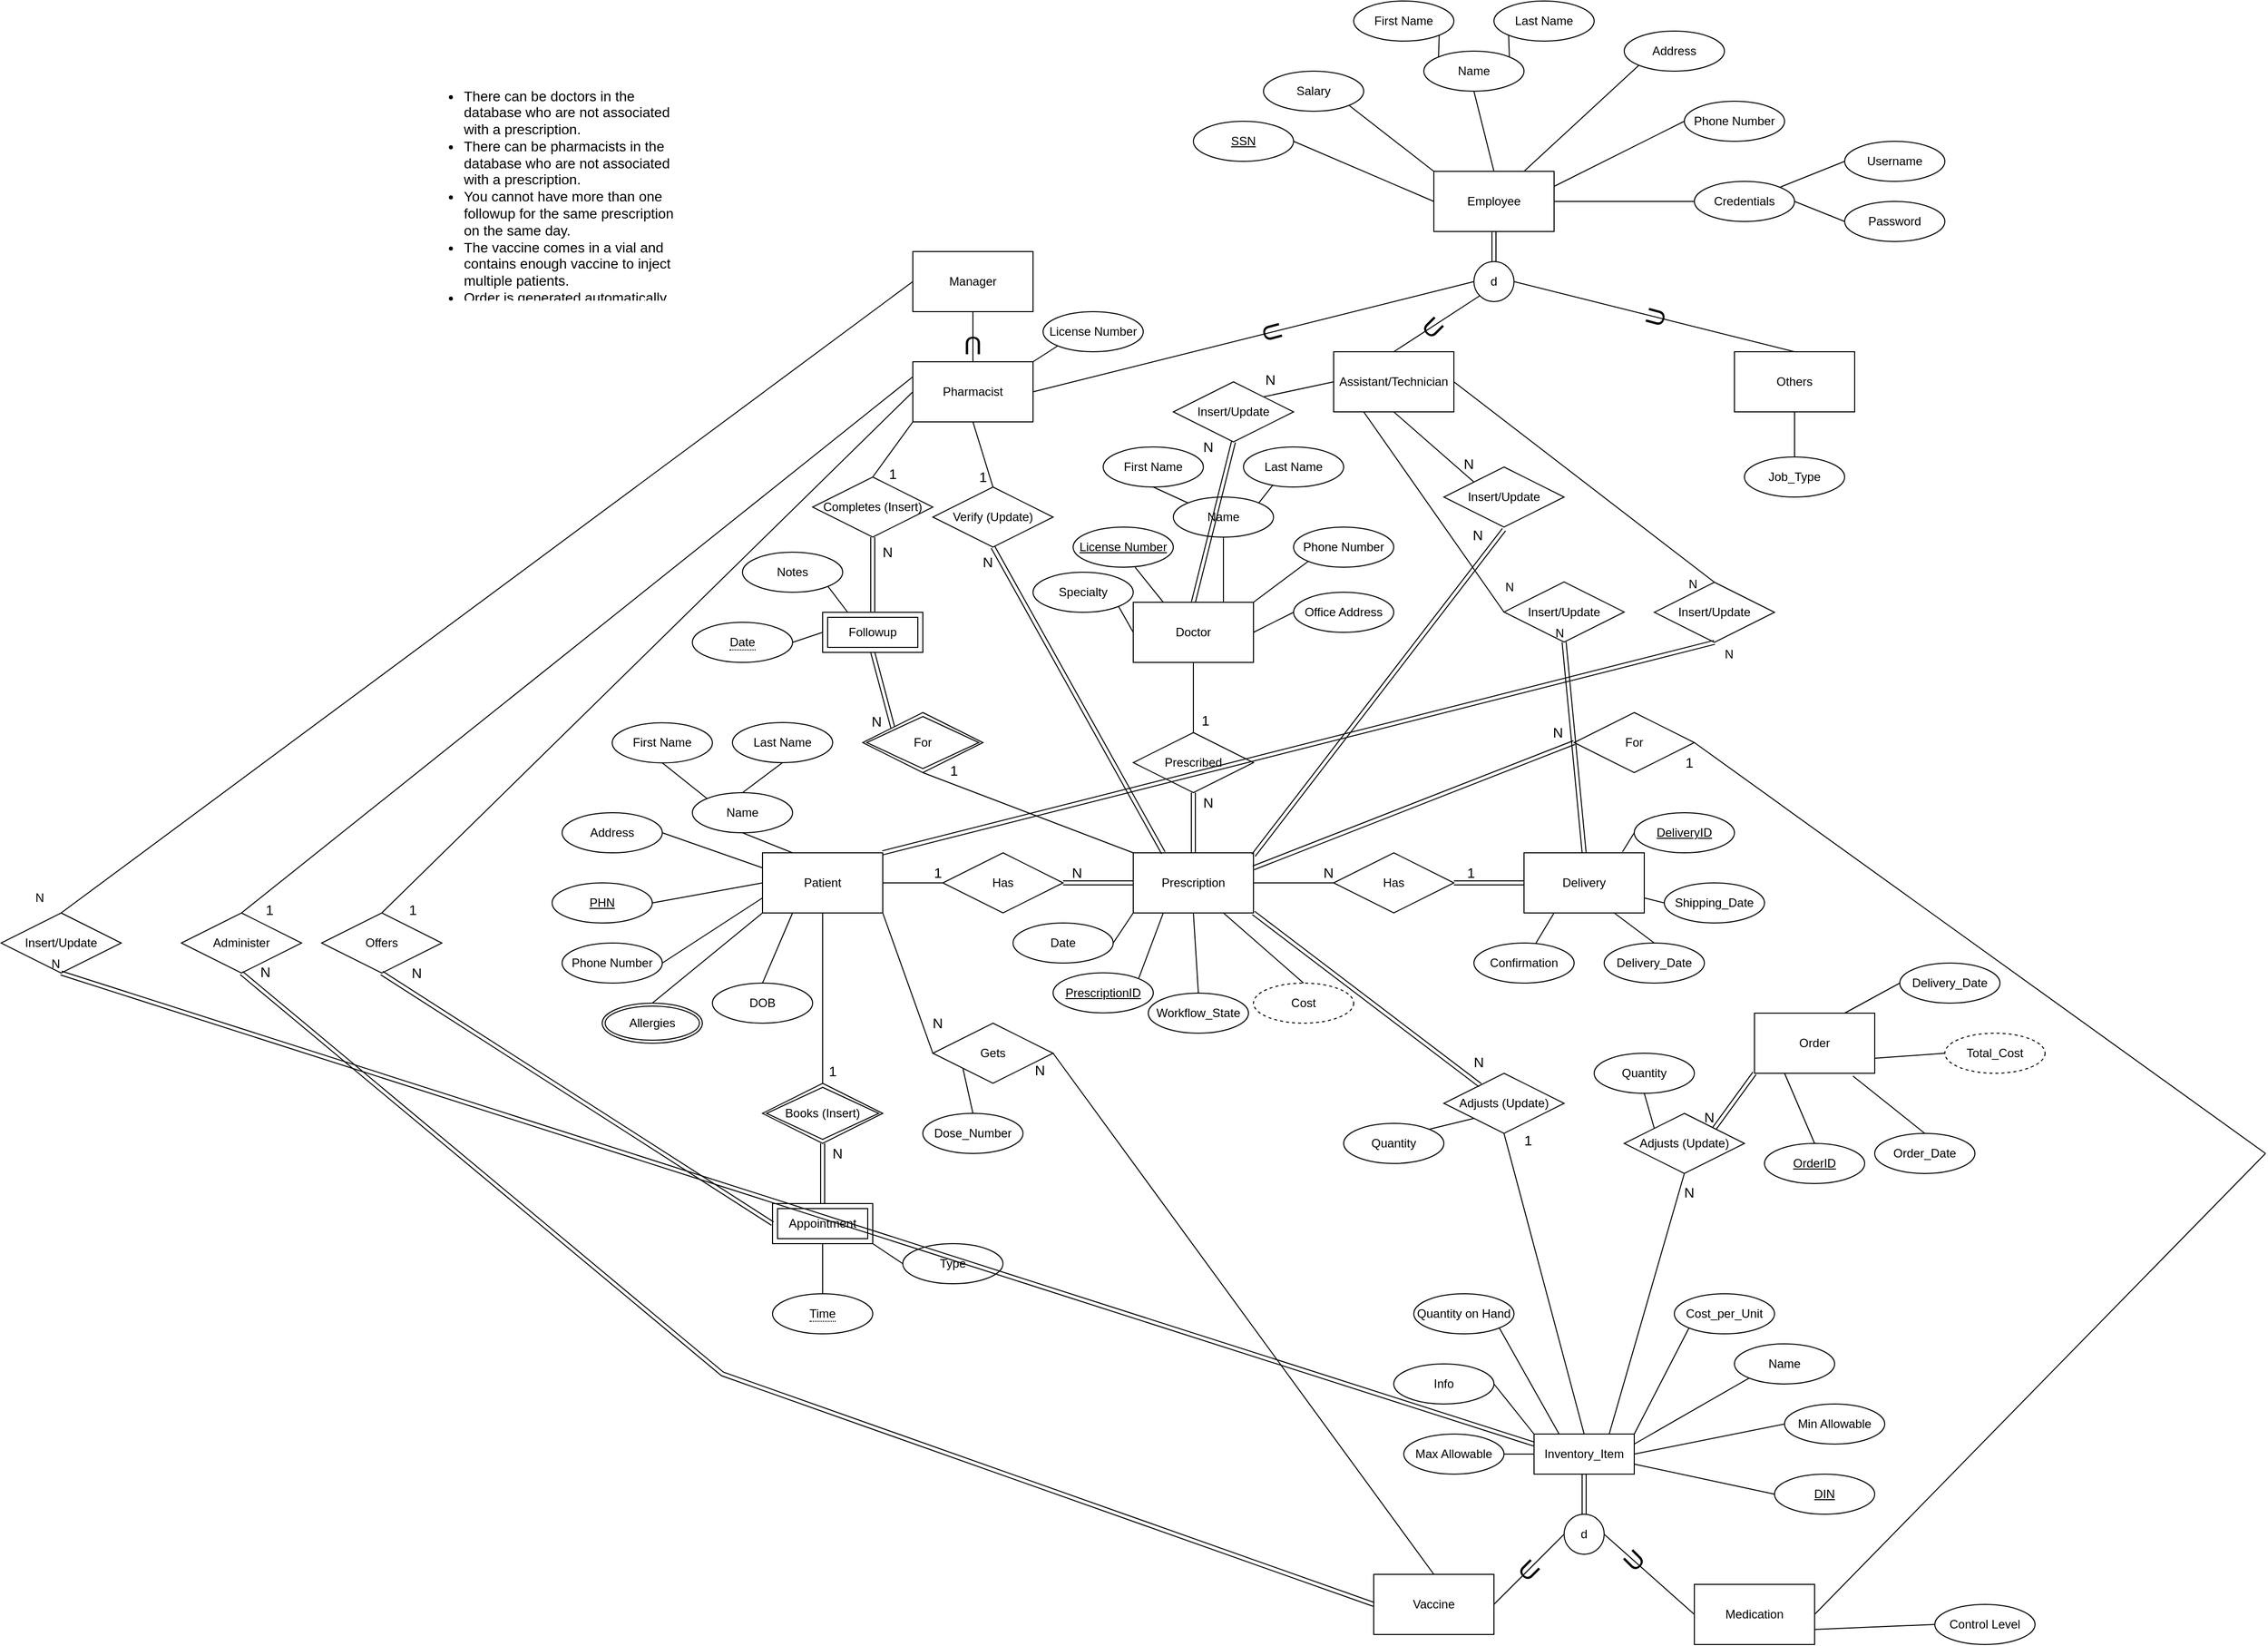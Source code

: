 <mxfile version="20.3.0" type="device"><diagram id="R2lEEEUBdFMjLlhIrx00" name="Page-1"><mxGraphModel dx="3620" dy="2542" grid="1" gridSize="10" guides="1" tooltips="1" connect="1" arrows="1" fold="1" page="1" pageScale="1" pageWidth="850" pageHeight="1100" math="0" shadow="0" extFonts="Permanent Marker^https://fonts.googleapis.com/css?family=Permanent+Marker"><root><mxCell id="0"/><mxCell id="1" parent="0"/><mxCell id="teHvQa5er71MJE5jV_8o-1" value="Patient" style="rounded=0;whiteSpace=wrap;html=1;" parent="1" vertex="1"><mxGeometry x="40" y="-90" width="120" height="60" as="geometry"/></mxCell><mxCell id="teHvQa5er71MJE5jV_8o-2" value="Doctor" style="rounded=0;whiteSpace=wrap;html=1;" parent="1" vertex="1"><mxGeometry x="410" y="-340" width="120" height="60" as="geometry"/></mxCell><mxCell id="teHvQa5er71MJE5jV_8o-3" value="Pharmacist" style="rounded=0;whiteSpace=wrap;html=1;" parent="1" vertex="1"><mxGeometry x="190" y="-580" width="120" height="60" as="geometry"/></mxCell><mxCell id="teHvQa5er71MJE5jV_8o-4" value="Manager" style="rounded=0;whiteSpace=wrap;html=1;" parent="1" vertex="1"><mxGeometry x="190" y="-690" width="120" height="60" as="geometry"/></mxCell><mxCell id="teHvQa5er71MJE5jV_8o-5" value="Assistant/Technician" style="rounded=0;whiteSpace=wrap;html=1;" parent="1" vertex="1"><mxGeometry x="610" y="-590" width="120" height="60" as="geometry"/></mxCell><mxCell id="teHvQa5er71MJE5jV_8o-7" value="Medication" style="rounded=0;whiteSpace=wrap;html=1;" parent="1" vertex="1"><mxGeometry x="970" y="640" width="120" height="60" as="geometry"/></mxCell><mxCell id="teHvQa5er71MJE5jV_8o-8" value="Prescription" style="rounded=0;whiteSpace=wrap;html=1;" parent="1" vertex="1"><mxGeometry x="410" y="-90" width="120" height="60" as="geometry"/></mxCell><mxCell id="teHvQa5er71MJE5jV_8o-9" value="Vaccine" style="rounded=0;whiteSpace=wrap;html=1;" parent="1" vertex="1"><mxGeometry x="650" y="630" width="120" height="60" as="geometry"/></mxCell><mxCell id="teHvQa5er71MJE5jV_8o-10" value="Delivery" style="rounded=0;whiteSpace=wrap;html=1;" parent="1" vertex="1"><mxGeometry x="800" y="-90" width="120" height="60" as="geometry"/></mxCell><mxCell id="teHvQa5er71MJE5jV_8o-11" value="Order" style="rounded=0;whiteSpace=wrap;html=1;" parent="1" vertex="1"><mxGeometry x="1030" y="70" width="120" height="60" as="geometry"/></mxCell><mxCell id="teHvQa5er71MJE5jV_8o-13" value="Employee" style="rounded=0;whiteSpace=wrap;html=1;" parent="1" vertex="1"><mxGeometry x="710" y="-770" width="120" height="60" as="geometry"/></mxCell><mxCell id="teHvQa5er71MJE5jV_8o-25" value="d" style="ellipse;whiteSpace=wrap;html=1;aspect=fixed;" parent="1" vertex="1"><mxGeometry x="750" y="-680" width="40" height="40" as="geometry"/></mxCell><mxCell id="teHvQa5er71MJE5jV_8o-27" value="" style="shape=link;html=1;rounded=0;entryX=0.5;entryY=1;entryDx=0;entryDy=0;exitX=0.5;exitY=0;exitDx=0;exitDy=0;" parent="1" source="teHvQa5er71MJE5jV_8o-25" target="teHvQa5er71MJE5jV_8o-13" edge="1"><mxGeometry relative="1" as="geometry"><mxPoint x="660" y="-570" as="sourcePoint"/><mxPoint x="820" y="-570" as="targetPoint"/></mxGeometry></mxCell><mxCell id="teHvQa5er71MJE5jV_8o-29" value="Others" style="whiteSpace=wrap;html=1;align=center;" parent="1" vertex="1"><mxGeometry x="1010" y="-590" width="120" height="60" as="geometry"/></mxCell><mxCell id="teHvQa5er71MJE5jV_8o-30" value="" style="endArrow=none;html=1;rounded=0;exitX=0.5;exitY=0;exitDx=0;exitDy=0;entryX=0;entryY=1;entryDx=0;entryDy=0;" parent="1" source="teHvQa5er71MJE5jV_8o-5" target="teHvQa5er71MJE5jV_8o-25" edge="1"><mxGeometry width="50" height="50" relative="1" as="geometry"><mxPoint x="470" y="-590" as="sourcePoint"/><mxPoint x="750" y="-650" as="targetPoint"/></mxGeometry></mxCell><mxCell id="teHvQa5er71MJE5jV_8o-31" value="" style="endArrow=none;html=1;rounded=0;entryX=0.5;entryY=0;entryDx=0;entryDy=0;" parent="1" target="teHvQa5er71MJE5jV_8o-3" edge="1"><mxGeometry width="50" height="50" relative="1" as="geometry"><mxPoint x="250" y="-630" as="sourcePoint"/><mxPoint x="250" y="-590" as="targetPoint"/></mxGeometry></mxCell><mxCell id="teHvQa5er71MJE5jV_8o-33" value="Prescribed" style="shape=rhombus;perimeter=rhombusPerimeter;whiteSpace=wrap;html=1;align=center;" parent="1" vertex="1"><mxGeometry x="410" y="-210" width="120" height="60" as="geometry"/></mxCell><mxCell id="teHvQa5er71MJE5jV_8o-34" value="Has" style="shape=rhombus;perimeter=rhombusPerimeter;whiteSpace=wrap;html=1;align=center;" parent="1" vertex="1"><mxGeometry x="220" y="-90" width="120" height="60" as="geometry"/></mxCell><mxCell id="teHvQa5er71MJE5jV_8o-35" value="Has" style="shape=rhombus;perimeter=rhombusPerimeter;whiteSpace=wrap;html=1;align=center;" parent="1" vertex="1"><mxGeometry x="610" y="-90" width="120" height="60" as="geometry"/></mxCell><mxCell id="teHvQa5er71MJE5jV_8o-37" value="Gets" style="shape=rhombus;perimeter=rhombusPerimeter;whiteSpace=wrap;html=1;align=center;" parent="1" vertex="1"><mxGeometry x="210" y="80" width="120" height="60" as="geometry"/></mxCell><mxCell id="teHvQa5er71MJE5jV_8o-39" value="" style="endArrow=none;html=1;rounded=0;entryX=0;entryY=0.5;entryDx=0;entryDy=0;" parent="1" target="teHvQa5er71MJE5jV_8o-37" edge="1"><mxGeometry width="50" height="50" relative="1" as="geometry"><mxPoint x="160" y="-30" as="sourcePoint"/><mxPoint x="210" y="-80" as="targetPoint"/></mxGeometry></mxCell><mxCell id="teHvQa5er71MJE5jV_8o-40" value="" style="endArrow=none;html=1;rounded=0;exitX=1;exitY=0.5;exitDx=0;exitDy=0;entryX=0.5;entryY=0;entryDx=0;entryDy=0;" parent="1" source="teHvQa5er71MJE5jV_8o-37" target="teHvQa5er71MJE5jV_8o-9" edge="1"><mxGeometry width="50" height="50" relative="1" as="geometry"><mxPoint x="315" y="170" as="sourcePoint"/><mxPoint x="365" y="120" as="targetPoint"/></mxGeometry></mxCell><mxCell id="teHvQa5er71MJE5jV_8o-41" value="Completes (Insert)" style="shape=rhombus;perimeter=rhombusPerimeter;whiteSpace=wrap;html=1;align=center;" parent="1" vertex="1"><mxGeometry x="90" y="-465" width="120" height="60" as="geometry"/></mxCell><mxCell id="teHvQa5er71MJE5jV_8o-44" value="" style="endArrow=none;html=1;rounded=0;exitX=0.5;exitY=1;exitDx=0;exitDy=0;entryX=0;entryY=0;entryDx=0;entryDy=0;" parent="1" source="RbVcfsddOdHix3imQYEK-45" target="teHvQa5er71MJE5jV_8o-8" edge="1"><mxGeometry width="50" height="50" relative="1" as="geometry"><mxPoint x="160" y="-170" as="sourcePoint"/><mxPoint x="480" y="-280" as="targetPoint"/></mxGeometry></mxCell><mxCell id="teHvQa5er71MJE5jV_8o-47" value="" style="endArrow=none;html=1;rounded=0;entryX=0;entryY=1;entryDx=0;entryDy=0;exitX=0.5;exitY=0;exitDx=0;exitDy=0;" parent="1" source="teHvQa5er71MJE5jV_8o-41" target="teHvQa5er71MJE5jV_8o-3" edge="1"><mxGeometry width="50" height="50" relative="1" as="geometry"><mxPoint x="430" y="-230" as="sourcePoint"/><mxPoint x="480" y="-280" as="targetPoint"/></mxGeometry></mxCell><mxCell id="teHvQa5er71MJE5jV_8o-50" value="Adjusts (Update)" style="shape=rhombus;perimeter=rhombusPerimeter;whiteSpace=wrap;html=1;align=center;" parent="1" vertex="1"><mxGeometry x="720" y="130" width="120" height="60" as="geometry"/></mxCell><mxCell id="teHvQa5er71MJE5jV_8o-58" value="&lt;span style=&quot;border-bottom: 1px dotted&quot;&gt;Time&lt;/span&gt;" style="ellipse;whiteSpace=wrap;html=1;align=center;" parent="1" vertex="1"><mxGeometry x="50" y="350" width="100" height="40" as="geometry"/></mxCell><mxCell id="teHvQa5er71MJE5jV_8o-59" value="Appointment" style="shape=ext;margin=3;double=1;whiteSpace=wrap;html=1;align=center;" parent="1" vertex="1"><mxGeometry x="50" y="260" width="100" height="40" as="geometry"/></mxCell><mxCell id="teHvQa5er71MJE5jV_8o-62" value="DIN" style="ellipse;whiteSpace=wrap;html=1;align=center;fontStyle=4;" parent="1" vertex="1"><mxGeometry x="1050" y="530" width="100" height="40" as="geometry"/></mxCell><mxCell id="teHvQa5er71MJE5jV_8o-63" value="Min Allowable" style="ellipse;whiteSpace=wrap;html=1;align=center;" parent="1" vertex="1"><mxGeometry x="1060" y="460" width="100" height="40" as="geometry"/></mxCell><mxCell id="teHvQa5er71MJE5jV_8o-64" value="Verify (Update)" style="shape=rhombus;perimeter=rhombusPerimeter;whiteSpace=wrap;html=1;align=center;" parent="1" vertex="1"><mxGeometry x="210" y="-455" width="120" height="60" as="geometry"/></mxCell><mxCell id="teHvQa5er71MJE5jV_8o-65" value="" style="endArrow=none;html=1;rounded=0;entryX=0.5;entryY=1;entryDx=0;entryDy=0;exitX=0.5;exitY=0;exitDx=0;exitDy=0;" parent="1" source="teHvQa5er71MJE5jV_8o-64" target="teHvQa5er71MJE5jV_8o-3" edge="1"><mxGeometry width="50" height="50" relative="1" as="geometry"><mxPoint x="200" y="-465" as="sourcePoint"/><mxPoint x="250" y="-515" as="targetPoint"/></mxGeometry></mxCell><mxCell id="teHvQa5er71MJE5jV_8o-68" value="Insert/Update" style="shape=rhombus;perimeter=rhombusPerimeter;whiteSpace=wrap;html=1;align=center;" parent="1" vertex="1"><mxGeometry x="720" y="-475" width="120" height="60" as="geometry"/></mxCell><mxCell id="teHvQa5er71MJE5jV_8o-70" value="" style="endArrow=none;html=1;rounded=0;entryX=0.5;entryY=1;entryDx=0;entryDy=0;exitX=0;exitY=0;exitDx=0;exitDy=0;" parent="1" source="teHvQa5er71MJE5jV_8o-68" target="teHvQa5er71MJE5jV_8o-5" edge="1"><mxGeometry width="50" height="50" relative="1" as="geometry"><mxPoint x="840" y="-340" as="sourcePoint"/><mxPoint x="890" y="-390" as="targetPoint"/></mxGeometry></mxCell><mxCell id="teHvQa5er71MJE5jV_8o-72" value="Administer" style="shape=rhombus;perimeter=rhombusPerimeter;whiteSpace=wrap;html=1;align=center;" parent="1" vertex="1"><mxGeometry x="-540" y="-30" width="120" height="60" as="geometry"/></mxCell><mxCell id="teHvQa5er71MJE5jV_8o-73" value="" style="endArrow=none;html=1;rounded=0;exitX=0.5;exitY=0;exitDx=0;exitDy=0;entryX=0;entryY=0.25;entryDx=0;entryDy=0;" parent="1" source="teHvQa5er71MJE5jV_8o-72" target="teHvQa5er71MJE5jV_8o-3" edge="1"><mxGeometry width="50" height="50" relative="1" as="geometry"><mxPoint x="430" y="-330" as="sourcePoint"/><mxPoint x="170" y="-580" as="targetPoint"/></mxGeometry></mxCell><mxCell id="teHvQa5er71MJE5jV_8o-75" value="" style="endArrow=none;html=1;rounded=0;entryX=0.5;entryY=1;entryDx=0;entryDy=0;exitX=0.5;exitY=0;exitDx=0;exitDy=0;" parent="1" target="teHvQa5er71MJE5jV_8o-1" edge="1"><mxGeometry width="50" height="50" relative="1" as="geometry"><mxPoint x="100" y="140" as="sourcePoint"/><mxPoint x="530" y="30" as="targetPoint"/></mxGeometry></mxCell><mxCell id="teHvQa5er71MJE5jV_8o-77" value="Books (Insert)" style="shape=rhombus;double=1;perimeter=rhombusPerimeter;whiteSpace=wrap;html=1;align=center;" parent="1" vertex="1"><mxGeometry x="40" y="140" width="120" height="60" as="geometry"/></mxCell><mxCell id="teHvQa5er71MJE5jV_8o-78" value="" style="endArrow=none;html=1;rounded=0;entryX=0;entryY=0.5;entryDx=0;entryDy=0;exitX=1;exitY=0.5;exitDx=0;exitDy=0;" parent="1" source="teHvQa5er71MJE5jV_8o-3" target="teHvQa5er71MJE5jV_8o-25" edge="1"><mxGeometry width="50" height="50" relative="1" as="geometry"><mxPoint x="480" y="-210" as="sourcePoint"/><mxPoint x="530" y="-260" as="targetPoint"/></mxGeometry></mxCell><mxCell id="QcXGeKr3RUSa47yy2ooz-2" value="" style="endArrow=none;html=1;rounded=0;entryX=1;entryY=0.5;entryDx=0;entryDy=0;exitX=0.5;exitY=0;exitDx=0;exitDy=0;" parent="1" source="teHvQa5er71MJE5jV_8o-29" target="teHvQa5er71MJE5jV_8o-25" edge="1"><mxGeometry width="50" height="50" relative="1" as="geometry"><mxPoint x="1210" y="-610" as="sourcePoint"/><mxPoint x="1260" y="-660" as="targetPoint"/></mxGeometry></mxCell><mxCell id="QcXGeKr3RUSa47yy2ooz-3" value="" style="endArrow=none;html=1;rounded=0;entryX=0.5;entryY=1;entryDx=0;entryDy=0;exitX=0.5;exitY=0;exitDx=0;exitDy=0;" parent="1" source="teHvQa5er71MJE5jV_8o-58" target="teHvQa5er71MJE5jV_8o-59" edge="1"><mxGeometry width="50" height="50" relative="1" as="geometry"><mxPoint x="860" y="110" as="sourcePoint"/><mxPoint x="910" y="60" as="targetPoint"/></mxGeometry></mxCell><mxCell id="QcXGeKr3RUSa47yy2ooz-9" value="" style="endArrow=none;html=1;rounded=0;entryX=1;entryY=0.5;entryDx=0;entryDy=0;exitX=0;exitY=0.5;exitDx=0;exitDy=0;" parent="1" source="teHvQa5er71MJE5jV_8o-7" target="RbVcfsddOdHix3imQYEK-59" edge="1"><mxGeometry width="50" height="50" relative="1" as="geometry"><mxPoint x="960" y="110" as="sourcePoint"/><mxPoint x="1190" y="280" as="targetPoint"/></mxGeometry></mxCell><mxCell id="QcXGeKr3RUSa47yy2ooz-10" value="" style="endArrow=none;html=1;rounded=0;entryX=1;entryY=0.5;entryDx=0;entryDy=0;exitX=0;exitY=0.5;exitDx=0;exitDy=0;" parent="1" source="teHvQa5er71MJE5jV_8o-63" target="RbVcfsddOdHix3imQYEK-57" edge="1"><mxGeometry width="50" height="50" relative="1" as="geometry"><mxPoint x="960" y="110" as="sourcePoint"/><mxPoint x="1010" y="60" as="targetPoint"/></mxGeometry></mxCell><mxCell id="QcXGeKr3RUSa47yy2ooz-13" value="" style="endArrow=none;html=1;rounded=0;entryX=1;entryY=0.75;entryDx=0;entryDy=0;exitX=0;exitY=0.5;exitDx=0;exitDy=0;" parent="1" source="teHvQa5er71MJE5jV_8o-62" target="RbVcfsddOdHix3imQYEK-57" edge="1"><mxGeometry width="50" height="50" relative="1" as="geometry"><mxPoint x="960" y="110" as="sourcePoint"/><mxPoint x="1010" y="60" as="targetPoint"/></mxGeometry></mxCell><mxCell id="QcXGeKr3RUSa47yy2ooz-14" value="" style="endArrow=none;html=1;rounded=0;entryX=1;entryY=0.5;entryDx=0;entryDy=0;exitX=0;exitY=0.5;exitDx=0;exitDy=0;" parent="1" source="teHvQa5er71MJE5jV_8o-35" target="teHvQa5er71MJE5jV_8o-8" edge="1"><mxGeometry width="50" height="50" relative="1" as="geometry"><mxPoint x="860" y="110" as="sourcePoint"/><mxPoint x="910" y="60" as="targetPoint"/></mxGeometry></mxCell><mxCell id="QcXGeKr3RUSa47yy2ooz-17" value="" style="endArrow=none;html=1;rounded=0;entryX=0.5;entryY=1;entryDx=0;entryDy=0;exitX=0.5;exitY=0;exitDx=0;exitDy=0;" parent="1" source="teHvQa5er71MJE5jV_8o-33" target="teHvQa5er71MJE5jV_8o-2" edge="1"><mxGeometry width="50" height="50" relative="1" as="geometry"><mxPoint x="860" y="-320" as="sourcePoint"/><mxPoint x="910" y="-370" as="targetPoint"/></mxGeometry></mxCell><mxCell id="QcXGeKr3RUSa47yy2ooz-19" value="" style="endArrow=none;html=1;rounded=0;entryX=1;entryY=0.5;entryDx=0;entryDy=0;exitX=0;exitY=0.5;exitDx=0;exitDy=0;" parent="1" source="teHvQa5er71MJE5jV_8o-34" target="teHvQa5er71MJE5jV_8o-1" edge="1"><mxGeometry width="50" height="50" relative="1" as="geometry"><mxPoint x="220" y="-60" as="sourcePoint"/><mxPoint x="910" y="-90" as="targetPoint"/></mxGeometry></mxCell><mxCell id="RbVcfsddOdHix3imQYEK-1" value="SSN" style="ellipse;whiteSpace=wrap;html=1;align=center;fontStyle=4;" parent="1" vertex="1"><mxGeometry x="470" y="-820" width="100" height="40" as="geometry"/></mxCell><mxCell id="RbVcfsddOdHix3imQYEK-2" value="Name" style="ellipse;whiteSpace=wrap;html=1;align=center;" parent="1" vertex="1"><mxGeometry x="700" y="-890" width="100" height="40" as="geometry"/></mxCell><mxCell id="RbVcfsddOdHix3imQYEK-3" value="First Name" style="ellipse;whiteSpace=wrap;html=1;align=center;" parent="1" vertex="1"><mxGeometry x="630" y="-940" width="100" height="40" as="geometry"/></mxCell><mxCell id="RbVcfsddOdHix3imQYEK-4" value="Last Name" style="ellipse;whiteSpace=wrap;html=1;align=center;" parent="1" vertex="1"><mxGeometry x="770" y="-940" width="100" height="40" as="geometry"/></mxCell><mxCell id="RbVcfsddOdHix3imQYEK-5" value="Address" style="ellipse;whiteSpace=wrap;html=1;align=center;" parent="1" vertex="1"><mxGeometry x="900" y="-910" width="100" height="40" as="geometry"/></mxCell><mxCell id="RbVcfsddOdHix3imQYEK-7" value="Phone Number" style="ellipse;whiteSpace=wrap;html=1;align=center;" parent="1" vertex="1"><mxGeometry x="960" y="-840" width="100" height="40" as="geometry"/></mxCell><mxCell id="RbVcfsddOdHix3imQYEK-8" value="Credentials" style="ellipse;whiteSpace=wrap;html=1;align=center;" parent="1" vertex="1"><mxGeometry x="970" y="-760" width="100" height="40" as="geometry"/></mxCell><mxCell id="RbVcfsddOdHix3imQYEK-9" value="Username" style="ellipse;whiteSpace=wrap;html=1;align=center;" parent="1" vertex="1"><mxGeometry x="1120" y="-800" width="100" height="40" as="geometry"/></mxCell><mxCell id="RbVcfsddOdHix3imQYEK-11" value="Password" style="ellipse;whiteSpace=wrap;html=1;align=center;" parent="1" vertex="1"><mxGeometry x="1120" y="-740" width="100" height="40" as="geometry"/></mxCell><mxCell id="RbVcfsddOdHix3imQYEK-12" value="License Number" style="ellipse;whiteSpace=wrap;html=1;align=center;" parent="1" vertex="1"><mxGeometry x="320" y="-630" width="100" height="40" as="geometry"/></mxCell><mxCell id="RbVcfsddOdHix3imQYEK-14" value="License Number" style="ellipse;whiteSpace=wrap;html=1;align=center;fontStyle=4;" parent="1" vertex="1"><mxGeometry x="350" y="-415" width="100" height="40" as="geometry"/></mxCell><mxCell id="RbVcfsddOdHix3imQYEK-16" value="Name" style="ellipse;whiteSpace=wrap;html=1;align=center;" parent="1" vertex="1"><mxGeometry x="450" y="-445" width="100" height="40" as="geometry"/></mxCell><mxCell id="RbVcfsddOdHix3imQYEK-17" value="First Name" style="ellipse;whiteSpace=wrap;html=1;align=center;" parent="1" vertex="1"><mxGeometry x="380" y="-495" width="100" height="40" as="geometry"/></mxCell><mxCell id="RbVcfsddOdHix3imQYEK-18" value="Last Name" style="ellipse;whiteSpace=wrap;html=1;align=center;" parent="1" vertex="1"><mxGeometry x="520" y="-495" width="100" height="40" as="geometry"/></mxCell><mxCell id="RbVcfsddOdHix3imQYEK-19" value="Phone Number" style="ellipse;whiteSpace=wrap;html=1;align=center;" parent="1" vertex="1"><mxGeometry x="570" y="-415" width="100" height="40" as="geometry"/></mxCell><mxCell id="RbVcfsddOdHix3imQYEK-20" value="Office Address" style="ellipse;whiteSpace=wrap;html=1;align=center;" parent="1" vertex="1"><mxGeometry x="570" y="-350" width="100" height="40" as="geometry"/></mxCell><mxCell id="RbVcfsddOdHix3imQYEK-21" value="Specialty" style="ellipse;whiteSpace=wrap;html=1;align=center;" parent="1" vertex="1"><mxGeometry x="310" y="-370" width="100" height="40" as="geometry"/></mxCell><mxCell id="RbVcfsddOdHix3imQYEK-22" value="Date" style="ellipse;whiteSpace=wrap;html=1;align=center;" parent="1" vertex="1"><mxGeometry x="290" y="-20" width="100" height="40" as="geometry"/></mxCell><mxCell id="RbVcfsddOdHix3imQYEK-24" value="PrescriptionID" style="ellipse;whiteSpace=wrap;html=1;align=center;fontStyle=4;" parent="1" vertex="1"><mxGeometry x="330" y="29.73" width="100" height="40" as="geometry"/></mxCell><mxCell id="RbVcfsddOdHix3imQYEK-25" value="For" style="shape=rhombus;perimeter=rhombusPerimeter;whiteSpace=wrap;html=1;align=center;" parent="1" vertex="1"><mxGeometry x="850" y="-230" width="120" height="60" as="geometry"/></mxCell><mxCell id="RbVcfsddOdHix3imQYEK-27" value="" style="endArrow=none;html=1;rounded=0;entryX=1;entryY=0.5;entryDx=0;entryDy=0;" parent="1" target="RbVcfsddOdHix3imQYEK-25" edge="1"><mxGeometry width="50" height="50" relative="1" as="geometry"><mxPoint x="1540" y="210" as="sourcePoint"/><mxPoint x="630" as="targetPoint"/></mxGeometry></mxCell><mxCell id="RbVcfsddOdHix3imQYEK-28" value="Workflow_State" style="ellipse;whiteSpace=wrap;html=1;align=center;" parent="1" vertex="1"><mxGeometry x="425" y="50" width="100" height="40" as="geometry"/></mxCell><mxCell id="RbVcfsddOdHix3imQYEK-30" value="&lt;u&gt;PHN&lt;/u&gt;" style="ellipse;whiteSpace=wrap;html=1;align=center;" parent="1" vertex="1"><mxGeometry x="-170" y="-60" width="100" height="40" as="geometry"/></mxCell><mxCell id="RbVcfsddOdHix3imQYEK-31" value="Address" style="ellipse;whiteSpace=wrap;html=1;align=center;" parent="1" vertex="1"><mxGeometry x="-160" y="-130" width="100" height="40" as="geometry"/></mxCell><mxCell id="RbVcfsddOdHix3imQYEK-33" value="Name" style="ellipse;whiteSpace=wrap;html=1;align=center;" parent="1" vertex="1"><mxGeometry x="-30" y="-150" width="100" height="40" as="geometry"/></mxCell><mxCell id="RbVcfsddOdHix3imQYEK-34" value="First Name" style="ellipse;whiteSpace=wrap;html=1;align=center;" parent="1" vertex="1"><mxGeometry x="-110" y="-219.74" width="100" height="40" as="geometry"/></mxCell><mxCell id="RbVcfsddOdHix3imQYEK-35" value="Last Name" style="ellipse;whiteSpace=wrap;html=1;align=center;" parent="1" vertex="1"><mxGeometry x="10" y="-220" width="100" height="40" as="geometry"/></mxCell><mxCell id="RbVcfsddOdHix3imQYEK-36" value="Phone Number" style="ellipse;whiteSpace=wrap;html=1;align=center;" parent="1" vertex="1"><mxGeometry x="-160" width="100" height="40" as="geometry"/></mxCell><mxCell id="RbVcfsddOdHix3imQYEK-38" value="Allergies" style="ellipse;shape=doubleEllipse;margin=3;whiteSpace=wrap;html=1;align=center;" parent="1" vertex="1"><mxGeometry x="-120" y="60" width="100" height="40" as="geometry"/></mxCell><mxCell id="RbVcfsddOdHix3imQYEK-39" value="DeliveryID" style="ellipse;whiteSpace=wrap;html=1;align=center;fontStyle=4;" parent="1" vertex="1"><mxGeometry x="910" y="-130" width="100" height="40" as="geometry"/></mxCell><mxCell id="RbVcfsddOdHix3imQYEK-40" value="Delivery_Date" style="ellipse;whiteSpace=wrap;html=1;align=center;" parent="1" vertex="1"><mxGeometry x="880" width="100" height="40" as="geometry"/></mxCell><mxCell id="RbVcfsddOdHix3imQYEK-41" value="Shipping_Date" style="ellipse;whiteSpace=wrap;html=1;align=center;" parent="1" vertex="1"><mxGeometry x="940" y="-60" width="100" height="40" as="geometry"/></mxCell><mxCell id="RbVcfsddOdHix3imQYEK-43" value="Confirmation" style="ellipse;whiteSpace=wrap;html=1;align=center;" parent="1" vertex="1"><mxGeometry x="750" width="100" height="40" as="geometry"/></mxCell><mxCell id="RbVcfsddOdHix3imQYEK-45" value="For" style="shape=rhombus;double=1;perimeter=rhombusPerimeter;whiteSpace=wrap;html=1;align=center;" parent="1" vertex="1"><mxGeometry x="140" y="-230" width="120" height="60" as="geometry"/></mxCell><mxCell id="RbVcfsddOdHix3imQYEK-46" value="Followup" style="shape=ext;margin=3;double=1;whiteSpace=wrap;html=1;align=center;" parent="1" vertex="1"><mxGeometry x="100" y="-330" width="100" height="40" as="geometry"/></mxCell><mxCell id="RbVcfsddOdHix3imQYEK-47" value="&lt;span style=&quot;border-bottom: 1px dotted&quot;&gt;Date&lt;/span&gt;" style="ellipse;whiteSpace=wrap;html=1;align=center;" parent="1" vertex="1"><mxGeometry x="-30" y="-320" width="100" height="40" as="geometry"/></mxCell><mxCell id="RbVcfsddOdHix3imQYEK-48" value="Notes" style="ellipse;whiteSpace=wrap;html=1;align=center;" parent="1" vertex="1"><mxGeometry x="20" y="-390" width="100" height="40" as="geometry"/></mxCell><mxCell id="RbVcfsddOdHix3imQYEK-49" value="Type" style="ellipse;whiteSpace=wrap;html=1;align=center;" parent="1" vertex="1"><mxGeometry x="180" y="300" width="100" height="40" as="geometry"/></mxCell><mxCell id="RbVcfsddOdHix3imQYEK-51" value="Dose_Number" style="ellipse;whiteSpace=wrap;html=1;align=center;" parent="1" vertex="1"><mxGeometry x="200" y="170" width="100" height="40" as="geometry"/></mxCell><mxCell id="RbVcfsddOdHix3imQYEK-52" value="" style="endArrow=none;html=1;rounded=0;exitX=0;exitY=1;exitDx=0;exitDy=0;entryX=0.5;entryY=0;entryDx=0;entryDy=0;" parent="1" source="teHvQa5er71MJE5jV_8o-37" target="RbVcfsddOdHix3imQYEK-51" edge="1"><mxGeometry width="50" height="50" relative="1" as="geometry"><mxPoint x="670" y="150" as="sourcePoint"/><mxPoint x="250" y="180" as="targetPoint"/></mxGeometry></mxCell><mxCell id="RbVcfsddOdHix3imQYEK-53" value="Name" style="ellipse;whiteSpace=wrap;html=1;align=center;" parent="1" vertex="1"><mxGeometry x="1010" y="400" width="100" height="40" as="geometry"/></mxCell><mxCell id="RbVcfsddOdHix3imQYEK-54" value="Offers" style="shape=rhombus;perimeter=rhombusPerimeter;whiteSpace=wrap;html=1;align=center;" parent="1" vertex="1"><mxGeometry x="-400" y="-30" width="120" height="60" as="geometry"/></mxCell><mxCell id="RbVcfsddOdHix3imQYEK-56" value="" style="endArrow=none;html=1;rounded=0;entryX=0;entryY=0.5;entryDx=0;entryDy=0;exitX=0.5;exitY=0;exitDx=0;exitDy=0;" parent="1" source="RbVcfsddOdHix3imQYEK-54" target="teHvQa5er71MJE5jV_8o-3" edge="1"><mxGeometry width="50" height="50" relative="1" as="geometry"><mxPoint x="-470" y="-270" as="sourcePoint"/><mxPoint x="190" y="-210" as="targetPoint"/></mxGeometry></mxCell><mxCell id="RbVcfsddOdHix3imQYEK-57" value="Inventory_Item" style="whiteSpace=wrap;html=1;align=center;" parent="1" vertex="1"><mxGeometry x="810" y="490" width="100" height="40" as="geometry"/></mxCell><mxCell id="RbVcfsddOdHix3imQYEK-58" value="" style="endArrow=none;html=1;rounded=0;entryX=0.5;entryY=1;entryDx=0;entryDy=0;exitX=0.5;exitY=0;exitDx=0;exitDy=0;" parent="1" source="RbVcfsddOdHix3imQYEK-57" target="teHvQa5er71MJE5jV_8o-50" edge="1"><mxGeometry width="50" height="50" relative="1" as="geometry"><mxPoint x="680" y="440" as="sourcePoint"/><mxPoint x="860.0" y="420" as="targetPoint"/></mxGeometry></mxCell><mxCell id="RbVcfsddOdHix3imQYEK-59" value="d" style="ellipse;whiteSpace=wrap;html=1;aspect=fixed;" parent="1" vertex="1"><mxGeometry x="840" y="570" width="40" height="40" as="geometry"/></mxCell><mxCell id="RbVcfsddOdHix3imQYEK-60" value="" style="shape=link;html=1;rounded=0;exitX=0.5;exitY=0;exitDx=0;exitDy=0;entryX=0.5;entryY=1;entryDx=0;entryDy=0;" parent="1" source="RbVcfsddOdHix3imQYEK-59" target="RbVcfsddOdHix3imQYEK-57" edge="1"><mxGeometry relative="1" as="geometry"><mxPoint x="620" y="310" as="sourcePoint"/><mxPoint x="780" y="310" as="targetPoint"/></mxGeometry></mxCell><mxCell id="RbVcfsddOdHix3imQYEK-62" value="DOB" style="ellipse;whiteSpace=wrap;html=1;align=center;" parent="1" vertex="1"><mxGeometry x="-10" y="40" width="100" height="40" as="geometry"/></mxCell><mxCell id="RbVcfsddOdHix3imQYEK-63" value="" style="endArrow=none;html=1;rounded=0;exitX=1;exitY=0.5;exitDx=0;exitDy=0;entryX=0;entryY=0.5;entryDx=0;entryDy=0;" parent="1" source="teHvQa5er71MJE5jV_8o-9" target="RbVcfsddOdHix3imQYEK-59" edge="1"><mxGeometry width="50" height="50" relative="1" as="geometry"><mxPoint x="990" y="330" as="sourcePoint"/><mxPoint x="1040" y="280" as="targetPoint"/></mxGeometry></mxCell><mxCell id="RbVcfsddOdHix3imQYEK-64" value="" style="endArrow=none;html=1;rounded=0;exitX=1;exitY=0.5;exitDx=0;exitDy=0;" parent="1" source="teHvQa5er71MJE5jV_8o-7" edge="1"><mxGeometry width="50" height="50" relative="1" as="geometry"><mxPoint x="790" y="330" as="sourcePoint"/><mxPoint x="1540" y="210" as="targetPoint"/></mxGeometry></mxCell><mxCell id="RbVcfsddOdHix3imQYEK-65" value="Max Allowable" style="ellipse;whiteSpace=wrap;html=1;align=center;" parent="1" vertex="1"><mxGeometry x="680" y="490" width="100" height="40" as="geometry"/></mxCell><mxCell id="RbVcfsddOdHix3imQYEK-67" value="Control Level" style="ellipse;whiteSpace=wrap;html=1;align=center;" parent="1" vertex="1"><mxGeometry x="1210" y="660" width="100" height="40" as="geometry"/></mxCell><mxCell id="RbVcfsddOdHix3imQYEK-68" value="Quantity on Hand" style="ellipse;whiteSpace=wrap;html=1;align=center;" parent="1" vertex="1"><mxGeometry x="690" y="350" width="100" height="40" as="geometry"/></mxCell><mxCell id="RbVcfsddOdHix3imQYEK-69" value="Info" style="ellipse;whiteSpace=wrap;html=1;align=center;" parent="1" vertex="1"><mxGeometry x="670" y="420" width="100" height="40" as="geometry"/></mxCell><mxCell id="RbVcfsddOdHix3imQYEK-70" value="Order_Date" style="ellipse;whiteSpace=wrap;html=1;align=center;" parent="1" vertex="1"><mxGeometry x="1150" y="190" width="100" height="40" as="geometry"/></mxCell><mxCell id="RbVcfsddOdHix3imQYEK-71" value="OrderID" style="ellipse;whiteSpace=wrap;html=1;align=center;fontStyle=4;" parent="1" vertex="1"><mxGeometry x="1040" y="200" width="100" height="40" as="geometry"/></mxCell><mxCell id="RbVcfsddOdHix3imQYEK-72" value="Delivery_Date" style="ellipse;whiteSpace=wrap;html=1;align=center;" parent="1" vertex="1"><mxGeometry x="1175" y="20" width="100" height="40" as="geometry"/></mxCell><mxCell id="RbVcfsddOdHix3imQYEK-76" value="Total_Cost" style="ellipse;whiteSpace=wrap;html=1;align=center;dashed=1;" parent="1" vertex="1"><mxGeometry x="1220" y="90" width="100" height="40" as="geometry"/></mxCell><mxCell id="RbVcfsddOdHix3imQYEK-77" value="Cost_per_Unit" style="ellipse;whiteSpace=wrap;html=1;align=center;" parent="1" vertex="1"><mxGeometry x="950" y="350" width="100" height="40" as="geometry"/></mxCell><mxCell id="RbVcfsddOdHix3imQYEK-78" value="Cost" style="ellipse;whiteSpace=wrap;html=1;align=center;dashed=1;" parent="1" vertex="1"><mxGeometry x="530" y="40" width="100" height="40" as="geometry"/></mxCell><mxCell id="RbVcfsddOdHix3imQYEK-79" value="Quantity" style="ellipse;whiteSpace=wrap;html=1;align=center;" parent="1" vertex="1"><mxGeometry x="620" y="180" width="100" height="40" as="geometry"/></mxCell><mxCell id="RbVcfsddOdHix3imQYEK-80" value="" style="endArrow=none;html=1;rounded=0;exitX=1;exitY=0;exitDx=0;exitDy=0;entryX=0;entryY=1;entryDx=0;entryDy=0;" parent="1" source="RbVcfsddOdHix3imQYEK-79" target="teHvQa5er71MJE5jV_8o-50" edge="1"><mxGeometry width="50" height="50" relative="1" as="geometry"><mxPoint x="900" y="220" as="sourcePoint"/><mxPoint x="950" y="170" as="targetPoint"/></mxGeometry></mxCell><mxCell id="RbVcfsddOdHix3imQYEK-81" value="Job_Type" style="ellipse;whiteSpace=wrap;html=1;align=center;" parent="1" vertex="1"><mxGeometry x="1020" y="-485" width="100" height="40" as="geometry"/></mxCell><mxCell id="RbVcfsddOdHix3imQYEK-82" value="" style="endArrow=none;html=1;rounded=0;entryX=0.5;entryY=1;entryDx=0;entryDy=0;exitX=0.5;exitY=0;exitDx=0;exitDy=0;" parent="1" source="RbVcfsddOdHix3imQYEK-81" target="teHvQa5er71MJE5jV_8o-29" edge="1"><mxGeometry width="50" height="50" relative="1" as="geometry"><mxPoint x="570" y="-410" as="sourcePoint"/><mxPoint x="620" y="-460" as="targetPoint"/></mxGeometry></mxCell><mxCell id="RbVcfsddOdHix3imQYEK-83" value="Salary" style="ellipse;whiteSpace=wrap;html=1;align=center;" parent="1" vertex="1"><mxGeometry x="540" y="-870" width="100" height="40" as="geometry"/></mxCell><mxCell id="RbVcfsddOdHix3imQYEK-85" value="&lt;font style=&quot;font-size: 25px;&quot;&gt;U&lt;/font&gt;" style="text;html=1;strokeColor=none;fillColor=none;align=center;verticalAlign=middle;whiteSpace=wrap;rounded=0;rotation=75;" parent="1" vertex="1"><mxGeometry x="520" y="-625" width="60" height="30" as="geometry"/></mxCell><mxCell id="RbVcfsddOdHix3imQYEK-87" value="&lt;font style=&quot;font-size: 25px;&quot;&gt;U&lt;/font&gt;" style="text;html=1;strokeColor=none;fillColor=none;align=center;verticalAlign=middle;whiteSpace=wrap;rounded=0;rotation=45;" parent="1" vertex="1"><mxGeometry x="680" y="-630" width="60" height="30" as="geometry"/></mxCell><mxCell id="RbVcfsddOdHix3imQYEK-89" value="&lt;font style=&quot;font-size: 25px;&quot;&gt;U&lt;/font&gt;" style="text;html=1;strokeColor=none;fillColor=none;align=center;verticalAlign=middle;whiteSpace=wrap;rounded=0;rotation=-75;" parent="1" vertex="1"><mxGeometry x="900" y="-640" width="60" height="30" as="geometry"/></mxCell><mxCell id="RbVcfsddOdHix3imQYEK-90" value="&lt;font style=&quot;font-size: 25px;&quot;&gt;U&lt;/font&gt;" style="text;html=1;strokeColor=none;fillColor=none;align=center;verticalAlign=middle;whiteSpace=wrap;rounded=0;rotation=-180;" parent="1" vertex="1"><mxGeometry x="220" y="-610" width="60" height="30" as="geometry"/></mxCell><mxCell id="RbVcfsddOdHix3imQYEK-91" value="&lt;font style=&quot;font-size: 25px;&quot;&gt;U&lt;/font&gt;" style="text;html=1;strokeColor=none;fillColor=none;align=center;verticalAlign=middle;whiteSpace=wrap;rounded=0;rotation=45;" parent="1" vertex="1"><mxGeometry x="780" y="610" width="52" height="30" as="geometry"/></mxCell><mxCell id="RbVcfsddOdHix3imQYEK-92" value="&lt;font style=&quot;font-size: 25px;&quot;&gt;U&lt;/font&gt;" style="text;html=1;strokeColor=none;fillColor=none;align=center;verticalAlign=middle;whiteSpace=wrap;rounded=0;rotation=-45;" parent="1" vertex="1"><mxGeometry x="880" y="600" width="58" height="30" as="geometry"/></mxCell><mxCell id="RbVcfsddOdHix3imQYEK-95" value="" style="shape=link;html=1;rounded=0;fontSize=25;exitX=1;exitY=0;exitDx=0;exitDy=0;entryX=0.5;entryY=1;entryDx=0;entryDy=0;" parent="1" edge="1"><mxGeometry relative="1" as="geometry"><mxPoint x="530.0" y="-87.5" as="sourcePoint"/><mxPoint x="780.0" y="-412.5" as="targetPoint"/></mxGeometry></mxCell><mxCell id="RbVcfsddOdHix3imQYEK-96" value="&lt;font style=&quot;font-size: 14px;&quot;&gt;N&lt;/font&gt;" style="resizable=0;html=1;align=right;verticalAlign=bottom;fontSize=25;" parent="RbVcfsddOdHix3imQYEK-95" connectable="0" vertex="1"><mxGeometry x="1" relative="1" as="geometry"><mxPoint x="-20" y="18" as="offset"/></mxGeometry></mxCell><mxCell id="RbVcfsddOdHix3imQYEK-98" value="&lt;font style=&quot;font-size: 14px;&quot;&gt;N&lt;/font&gt;" style="resizable=0;html=1;align=right;verticalAlign=bottom;fontSize=25;" parent="1" connectable="0" vertex="1"><mxGeometry x="750.002" y="-465.003" as="geometry"/></mxCell><mxCell id="RbVcfsddOdHix3imQYEK-99" value="&lt;ul&gt;&lt;li&gt;There can be doctors in the database who are not associated with a prescription.&lt;/li&gt;&lt;li&gt;There can be pharmacists in the database who are not associated with a prescription.&lt;/li&gt;&lt;li&gt;You cannot have more than one followup for the same prescription on the same day.&lt;/li&gt;&lt;li&gt;The vaccine comes in a vial and contains enough vaccine to inject multiple patients.&lt;/li&gt;&lt;li&gt;Order is generated automatically&lt;/li&gt;&lt;/ul&gt;" style="text;strokeColor=none;fillColor=none;html=1;whiteSpace=wrap;verticalAlign=middle;overflow=hidden;fontSize=14;" parent="1" vertex="1"><mxGeometry x="-300" y="-870" width="270" height="230" as="geometry"/></mxCell><mxCell id="RbVcfsddOdHix3imQYEK-100" value="" style="shape=link;html=1;rounded=0;fontSize=14;exitX=0.5;exitY=0;exitDx=0;exitDy=0;entryX=0.5;entryY=1;entryDx=0;entryDy=0;" parent="1" source="teHvQa5er71MJE5jV_8o-8" target="teHvQa5er71MJE5jV_8o-33" edge="1"><mxGeometry relative="1" as="geometry"><mxPoint x="460" y="-310" as="sourcePoint"/><mxPoint x="620" y="-310" as="targetPoint"/></mxGeometry></mxCell><mxCell id="RbVcfsddOdHix3imQYEK-101" value="N" style="resizable=0;html=1;align=right;verticalAlign=bottom;fontSize=14;" parent="RbVcfsddOdHix3imQYEK-100" connectable="0" vertex="1"><mxGeometry x="1" relative="1" as="geometry"><mxPoint x="20" y="20" as="offset"/></mxGeometry></mxCell><mxCell id="RbVcfsddOdHix3imQYEK-102" value="1" style="resizable=0;html=1;align=right;verticalAlign=bottom;fontSize=14;" parent="1" connectable="0" vertex="1"><mxGeometry x="490.0" y="-120" as="geometry"><mxPoint x="-4" y="-92" as="offset"/></mxGeometry></mxCell><mxCell id="RbVcfsddOdHix3imQYEK-103" value="" style="shape=link;html=1;rounded=0;fontSize=14;exitX=0.25;exitY=0;exitDx=0;exitDy=0;entryX=0.5;entryY=1;entryDx=0;entryDy=0;" parent="1" source="teHvQa5er71MJE5jV_8o-8" target="teHvQa5er71MJE5jV_8o-64" edge="1"><mxGeometry relative="1" as="geometry"><mxPoint x="500" y="-260" as="sourcePoint"/><mxPoint x="660" y="-260" as="targetPoint"/></mxGeometry></mxCell><mxCell id="RbVcfsddOdHix3imQYEK-104" value="N" style="resizable=0;html=1;align=right;verticalAlign=bottom;fontSize=14;" parent="RbVcfsddOdHix3imQYEK-103" connectable="0" vertex="1"><mxGeometry x="1" relative="1" as="geometry"><mxPoint y="25" as="offset"/></mxGeometry></mxCell><mxCell id="RbVcfsddOdHix3imQYEK-105" value="1" style="resizable=0;html=1;align=right;verticalAlign=bottom;fontSize=14;" parent="1" connectable="0" vertex="1"><mxGeometry x="279.856" y="-360.259" as="geometry"><mxPoint x="-15" y="-94" as="offset"/></mxGeometry></mxCell><mxCell id="RbVcfsddOdHix3imQYEK-106" value="" style="shape=link;html=1;rounded=0;fontSize=14;exitX=0.5;exitY=0;exitDx=0;exitDy=0;entryX=0.5;entryY=1;entryDx=0;entryDy=0;" parent="1" source="RbVcfsddOdHix3imQYEK-46" target="teHvQa5er71MJE5jV_8o-41" edge="1"><mxGeometry relative="1" as="geometry"><mxPoint x="90" y="-300" as="sourcePoint"/><mxPoint x="250" y="-300" as="targetPoint"/></mxGeometry></mxCell><mxCell id="RbVcfsddOdHix3imQYEK-107" value="N" style="resizable=0;html=1;align=right;verticalAlign=bottom;fontSize=14;" parent="RbVcfsddOdHix3imQYEK-106" connectable="0" vertex="1"><mxGeometry x="1" relative="1" as="geometry"><mxPoint x="20" y="25" as="offset"/></mxGeometry></mxCell><mxCell id="RbVcfsddOdHix3imQYEK-108" value="1" style="resizable=0;html=1;align=right;verticalAlign=bottom;fontSize=14;" parent="1" connectable="0" vertex="1"><mxGeometry x="180" y="-464.997" as="geometry"><mxPoint x="-6" y="7" as="offset"/></mxGeometry></mxCell><mxCell id="RbVcfsddOdHix3imQYEK-109" value="" style="shape=link;html=1;rounded=0;fontSize=14;exitX=0.5;exitY=1;exitDx=0;exitDy=0;entryX=0;entryY=0;entryDx=0;entryDy=0;" parent="1" source="RbVcfsddOdHix3imQYEK-46" target="RbVcfsddOdHix3imQYEK-45" edge="1"><mxGeometry relative="1" as="geometry"><mxPoint x="90" y="-200" as="sourcePoint"/><mxPoint x="250" y="-200" as="targetPoint"/></mxGeometry></mxCell><mxCell id="RbVcfsddOdHix3imQYEK-110" value="N" style="resizable=0;html=1;align=right;verticalAlign=bottom;fontSize=14;" parent="RbVcfsddOdHix3imQYEK-109" connectable="0" vertex="1"><mxGeometry x="1" relative="1" as="geometry"><mxPoint x="-10" y="5" as="offset"/></mxGeometry></mxCell><mxCell id="RbVcfsddOdHix3imQYEK-111" value="1" style="resizable=0;html=1;align=right;verticalAlign=bottom;fontSize=14;" parent="1" connectable="0" vertex="1"><mxGeometry x="170.071" y="-199.735" as="geometry"><mxPoint x="65" y="38" as="offset"/></mxGeometry></mxCell><mxCell id="RbVcfsddOdHix3imQYEK-112" value="" style="shape=link;html=1;rounded=0;fontSize=14;exitX=1;exitY=0.5;exitDx=0;exitDy=0;entryX=0;entryY=0.5;entryDx=0;entryDy=0;" parent="1" source="teHvQa5er71MJE5jV_8o-34" target="teHvQa5er71MJE5jV_8o-8" edge="1"><mxGeometry relative="1" as="geometry"><mxPoint x="380" y="-90" as="sourcePoint"/><mxPoint x="540" y="-90" as="targetPoint"/></mxGeometry></mxCell><mxCell id="RbVcfsddOdHix3imQYEK-113" value="N" style="resizable=0;html=1;align=right;verticalAlign=bottom;fontSize=14;" parent="RbVcfsddOdHix3imQYEK-112" connectable="0" vertex="1"><mxGeometry x="1" relative="1" as="geometry"><mxPoint x="-51" as="offset"/></mxGeometry></mxCell><mxCell id="RbVcfsddOdHix3imQYEK-114" value="1" style="resizable=0;html=1;align=right;verticalAlign=bottom;fontSize=14;" parent="1" connectable="0" vertex="1"><mxGeometry x="219.996" y="-60" as="geometry"/></mxCell><mxCell id="RbVcfsddOdHix3imQYEK-115" value="" style="shape=link;html=1;rounded=0;fontSize=14;exitX=1;exitY=0.5;exitDx=0;exitDy=0;entryX=0;entryY=0.5;entryDx=0;entryDy=0;" parent="1" source="teHvQa5er71MJE5jV_8o-35" target="teHvQa5er71MJE5jV_8o-10" edge="1"><mxGeometry relative="1" as="geometry"><mxPoint x="380" y="-200" as="sourcePoint"/><mxPoint x="540" y="-200" as="targetPoint"/></mxGeometry></mxCell><mxCell id="RbVcfsddOdHix3imQYEK-116" value="1" style="resizable=0;html=1;align=right;verticalAlign=bottom;fontSize=14;" parent="RbVcfsddOdHix3imQYEK-115" connectable="0" vertex="1"><mxGeometry x="1" relative="1" as="geometry"><mxPoint x="-49" as="offset"/></mxGeometry></mxCell><mxCell id="RbVcfsddOdHix3imQYEK-117" value="N" style="resizable=0;html=1;align=right;verticalAlign=bottom;fontSize=14;" parent="1" connectable="0" vertex="1"><mxGeometry x="610.004" y="-60" as="geometry"/></mxCell><mxCell id="RbVcfsddOdHix3imQYEK-118" value="" style="shape=link;html=1;rounded=0;fontSize=14;exitX=0.5;exitY=0;exitDx=0;exitDy=0;entryX=0.5;entryY=1;entryDx=0;entryDy=0;" parent="1" source="teHvQa5er71MJE5jV_8o-59" target="teHvQa5er71MJE5jV_8o-77" edge="1"><mxGeometry relative="1" as="geometry"><mxPoint x="50" y="10" as="sourcePoint"/><mxPoint x="210" y="10" as="targetPoint"/></mxGeometry></mxCell><mxCell id="RbVcfsddOdHix3imQYEK-119" value="N" style="resizable=0;html=1;align=right;verticalAlign=bottom;fontSize=14;" parent="RbVcfsddOdHix3imQYEK-118" connectable="0" vertex="1"><mxGeometry x="1" relative="1" as="geometry"><mxPoint x="20" y="20" as="offset"/></mxGeometry></mxCell><mxCell id="RbVcfsddOdHix3imQYEK-120" value="1" style="resizable=0;html=1;align=right;verticalAlign=bottom;fontSize=14;" parent="1" connectable="0" vertex="1"><mxGeometry x="120" y="230" as="geometry"><mxPoint x="-6" y="-92" as="offset"/></mxGeometry></mxCell><mxCell id="RbVcfsddOdHix3imQYEK-122" value="" style="shape=link;html=1;rounded=0;fontSize=14;exitX=0;exitY=0.5;exitDx=0;exitDy=0;entryX=0.5;entryY=1;entryDx=0;entryDy=0;" parent="1" source="teHvQa5er71MJE5jV_8o-59" target="RbVcfsddOdHix3imQYEK-54" edge="1"><mxGeometry relative="1" as="geometry"><mxPoint x="50" y="-90" as="sourcePoint"/><mxPoint x="210" y="-90" as="targetPoint"/></mxGeometry></mxCell><mxCell id="RbVcfsddOdHix3imQYEK-123" value="N" style="resizable=0;html=1;align=right;verticalAlign=bottom;fontSize=14;" parent="RbVcfsddOdHix3imQYEK-122" connectable="0" vertex="1"><mxGeometry x="1" relative="1" as="geometry"><mxPoint x="40" y="10" as="offset"/></mxGeometry></mxCell><mxCell id="RbVcfsddOdHix3imQYEK-124" value="1" style="resizable=0;html=1;align=right;verticalAlign=bottom;fontSize=14;" parent="1" connectable="0" vertex="1"><mxGeometry x="-300.003" y="49.999" as="geometry"><mxPoint x="-4" y="-72" as="offset"/></mxGeometry></mxCell><mxCell id="RbVcfsddOdHix3imQYEK-125" value="" style="shape=link;html=1;rounded=0;fontSize=14;entryX=0.5;entryY=1;entryDx=0;entryDy=0;exitX=0;exitY=0.5;exitDx=0;exitDy=0;" parent="1" source="teHvQa5er71MJE5jV_8o-9" target="teHvQa5er71MJE5jV_8o-72" edge="1"><mxGeometry relative="1" as="geometry"><mxPoint x="50" y="330" as="sourcePoint"/><mxPoint x="210" y="330" as="targetPoint"/><Array as="points"><mxPoint y="430"/></Array></mxGeometry></mxCell><mxCell id="RbVcfsddOdHix3imQYEK-126" value="N" style="resizable=0;html=1;align=right;verticalAlign=bottom;fontSize=14;" parent="RbVcfsddOdHix3imQYEK-125" connectable="0" vertex="1"><mxGeometry x="1" relative="1" as="geometry"><mxPoint x="30" y="10" as="offset"/></mxGeometry></mxCell><mxCell id="RbVcfsddOdHix3imQYEK-127" value="1" style="resizable=0;html=1;align=right;verticalAlign=bottom;fontSize=14;" parent="1" connectable="0" vertex="1"><mxGeometry x="-440.326" y="49.728" as="geometry"><mxPoint x="-7" y="-72" as="offset"/></mxGeometry></mxCell><mxCell id="RbVcfsddOdHix3imQYEK-128" value="N" style="resizable=0;html=1;align=right;verticalAlign=bottom;fontSize=14;" parent="1" connectable="0" vertex="1"><mxGeometry x="130" y="230" as="geometry"><mxPoint x="192" y="-93" as="offset"/></mxGeometry></mxCell><mxCell id="RbVcfsddOdHix3imQYEK-129" value="N" style="resizable=0;html=1;align=right;verticalAlign=bottom;fontSize=14;" parent="1" connectable="0" vertex="1"><mxGeometry x="220" y="90" as="geometry"/></mxCell><mxCell id="RbVcfsddOdHix3imQYEK-130" value="" style="shape=link;html=1;rounded=0;fontSize=14;exitX=1;exitY=0.25;exitDx=0;exitDy=0;entryX=0;entryY=0.5;entryDx=0;entryDy=0;" parent="1" source="teHvQa5er71MJE5jV_8o-8" target="RbVcfsddOdHix3imQYEK-25" edge="1"><mxGeometry relative="1" as="geometry"><mxPoint x="670" y="170" as="sourcePoint"/><mxPoint x="830" y="170" as="targetPoint"/></mxGeometry></mxCell><mxCell id="RbVcfsddOdHix3imQYEK-131" value="N" style="resizable=0;html=1;align=right;verticalAlign=bottom;fontSize=14;" parent="RbVcfsddOdHix3imQYEK-130" connectable="0" vertex="1"><mxGeometry x="1" relative="1" as="geometry"><mxPoint x="-10" as="offset"/></mxGeometry></mxCell><mxCell id="RbVcfsddOdHix3imQYEK-132" value="1" style="resizable=0;html=1;align=right;verticalAlign=bottom;fontSize=14;" parent="1" connectable="0" vertex="1"><mxGeometry x="969.997" y="-169.998" as="geometry"/></mxCell><mxCell id="RbVcfsddOdHix3imQYEK-133" value="Adjusts (Update)" style="shape=rhombus;perimeter=rhombusPerimeter;whiteSpace=wrap;html=1;align=center;" parent="1" vertex="1"><mxGeometry x="900" y="170" width="120" height="60" as="geometry"/></mxCell><mxCell id="RbVcfsddOdHix3imQYEK-135" value="" style="endArrow=none;html=1;rounded=0;fontSize=14;entryX=0.5;entryY=1;entryDx=0;entryDy=0;exitX=0.75;exitY=0;exitDx=0;exitDy=0;" parent="1" source="RbVcfsddOdHix3imQYEK-57" target="RbVcfsddOdHix3imQYEK-133" edge="1"><mxGeometry width="50" height="50" relative="1" as="geometry"><mxPoint x="730" y="300" as="sourcePoint"/><mxPoint x="780" y="250" as="targetPoint"/></mxGeometry></mxCell><mxCell id="RbVcfsddOdHix3imQYEK-136" value="Quantity" style="ellipse;whiteSpace=wrap;html=1;align=center;" parent="1" vertex="1"><mxGeometry x="870" y="110" width="100" height="40" as="geometry"/></mxCell><mxCell id="RbVcfsddOdHix3imQYEK-137" value="" style="endArrow=none;html=1;rounded=0;fontSize=14;entryX=0.5;entryY=1;entryDx=0;entryDy=0;exitX=0;exitY=0;exitDx=0;exitDy=0;" parent="1" source="RbVcfsddOdHix3imQYEK-133" target="RbVcfsddOdHix3imQYEK-136" edge="1"><mxGeometry width="50" height="50" relative="1" as="geometry"><mxPoint x="730" y="300" as="sourcePoint"/><mxPoint x="780" y="250" as="targetPoint"/></mxGeometry></mxCell><mxCell id="RbVcfsddOdHix3imQYEK-138" value="" style="shape=link;html=1;rounded=0;fontSize=14;exitX=1;exitY=1;exitDx=0;exitDy=0;" parent="1" source="teHvQa5er71MJE5jV_8o-8" target="teHvQa5er71MJE5jV_8o-50" edge="1"><mxGeometry relative="1" as="geometry"><mxPoint x="670" y="270" as="sourcePoint"/><mxPoint x="830" y="270" as="targetPoint"/></mxGeometry></mxCell><mxCell id="RbVcfsddOdHix3imQYEK-139" value="N" style="resizable=0;html=1;align=right;verticalAlign=bottom;fontSize=14;" parent="RbVcfsddOdHix3imQYEK-138" connectable="0" vertex="1"><mxGeometry x="1" relative="1" as="geometry"><mxPoint x="4" y="-12" as="offset"/></mxGeometry></mxCell><mxCell id="RbVcfsddOdHix3imQYEK-140" value="1" style="resizable=0;html=1;align=right;verticalAlign=bottom;fontSize=14;" parent="1" connectable="0" vertex="1"><mxGeometry x="770.278" y="139.971" as="geometry"><mxPoint x="38" y="68" as="offset"/></mxGeometry></mxCell><mxCell id="RbVcfsddOdHix3imQYEK-141" value="" style="shape=link;html=1;rounded=0;fontSize=14;exitX=0;exitY=1;exitDx=0;exitDy=0;entryX=1;entryY=0;entryDx=0;entryDy=0;" parent="1" source="teHvQa5er71MJE5jV_8o-11" target="RbVcfsddOdHix3imQYEK-133" edge="1"><mxGeometry relative="1" as="geometry"><mxPoint x="670" y="270" as="sourcePoint"/><mxPoint x="830" y="270" as="targetPoint"/></mxGeometry></mxCell><mxCell id="RbVcfsddOdHix3imQYEK-142" value="N" style="resizable=0;html=1;align=right;verticalAlign=bottom;fontSize=14;" parent="RbVcfsddOdHix3imQYEK-141" connectable="0" vertex="1"><mxGeometry x="1" relative="1" as="geometry"/></mxCell><mxCell id="RbVcfsddOdHix3imQYEK-143" value="N" style="resizable=0;html=1;align=right;verticalAlign=bottom;fontSize=14;" parent="1" connectable="0" vertex="1"><mxGeometry x="970.0" y="259.999" as="geometry"/></mxCell><mxCell id="RbVcfsddOdHix3imQYEK-144" value="" style="endArrow=none;html=1;rounded=0;fontSize=14;entryX=1;entryY=0.5;entryDx=0;entryDy=0;exitX=0;exitY=0.5;exitDx=0;exitDy=0;" parent="1" source="teHvQa5er71MJE5jV_8o-13" target="RbVcfsddOdHix3imQYEK-1" edge="1"><mxGeometry width="50" height="50" relative="1" as="geometry"><mxPoint x="700" y="-250" as="sourcePoint"/><mxPoint x="750" y="-300" as="targetPoint"/></mxGeometry></mxCell><mxCell id="RbVcfsddOdHix3imQYEK-145" value="" style="endArrow=none;html=1;rounded=0;fontSize=14;entryX=1;entryY=1;entryDx=0;entryDy=0;exitX=0;exitY=0;exitDx=0;exitDy=0;" parent="1" source="teHvQa5er71MJE5jV_8o-13" target="RbVcfsddOdHix3imQYEK-83" edge="1"><mxGeometry width="50" height="50" relative="1" as="geometry"><mxPoint x="700" y="-250" as="sourcePoint"/><mxPoint x="750" y="-300" as="targetPoint"/></mxGeometry></mxCell><mxCell id="RbVcfsddOdHix3imQYEK-146" value="" style="endArrow=none;html=1;rounded=0;fontSize=14;entryX=0.5;entryY=1;entryDx=0;entryDy=0;exitX=0.5;exitY=0;exitDx=0;exitDy=0;" parent="1" source="teHvQa5er71MJE5jV_8o-13" target="RbVcfsddOdHix3imQYEK-2" edge="1"><mxGeometry width="50" height="50" relative="1" as="geometry"><mxPoint x="700" y="-250" as="sourcePoint"/><mxPoint x="750" y="-300" as="targetPoint"/></mxGeometry></mxCell><mxCell id="RbVcfsddOdHix3imQYEK-148" value="" style="endArrow=none;html=1;rounded=0;fontSize=14;entryX=1;entryY=1;entryDx=0;entryDy=0;exitX=0;exitY=0;exitDx=0;exitDy=0;" parent="1" source="RbVcfsddOdHix3imQYEK-2" target="RbVcfsddOdHix3imQYEK-3" edge="1"><mxGeometry width="50" height="50" relative="1" as="geometry"><mxPoint x="700" y="-250" as="sourcePoint"/><mxPoint x="750" y="-300" as="targetPoint"/></mxGeometry></mxCell><mxCell id="RbVcfsddOdHix3imQYEK-150" value="" style="endArrow=none;html=1;rounded=0;fontSize=14;entryX=0;entryY=1;entryDx=0;entryDy=0;exitX=1;exitY=0;exitDx=0;exitDy=0;" parent="1" source="RbVcfsddOdHix3imQYEK-2" target="RbVcfsddOdHix3imQYEK-4" edge="1"><mxGeometry width="50" height="50" relative="1" as="geometry"><mxPoint x="700" y="-500" as="sourcePoint"/><mxPoint x="750" y="-550" as="targetPoint"/></mxGeometry></mxCell><mxCell id="RbVcfsddOdHix3imQYEK-151" value="" style="endArrow=none;html=1;rounded=0;fontSize=14;entryX=0;entryY=1;entryDx=0;entryDy=0;exitX=0.75;exitY=0;exitDx=0;exitDy=0;" parent="1" source="teHvQa5er71MJE5jV_8o-13" target="RbVcfsddOdHix3imQYEK-5" edge="1"><mxGeometry width="50" height="50" relative="1" as="geometry"><mxPoint x="700" y="-500" as="sourcePoint"/><mxPoint x="750" y="-550" as="targetPoint"/></mxGeometry></mxCell><mxCell id="RbVcfsddOdHix3imQYEK-153" value="" style="endArrow=none;html=1;rounded=0;fontSize=14;entryX=0;entryY=0.5;entryDx=0;entryDy=0;exitX=1;exitY=0.25;exitDx=0;exitDy=0;" parent="1" source="teHvQa5er71MJE5jV_8o-13" target="RbVcfsddOdHix3imQYEK-7" edge="1"><mxGeometry width="50" height="50" relative="1" as="geometry"><mxPoint x="700" y="-500" as="sourcePoint"/><mxPoint x="750" y="-550" as="targetPoint"/></mxGeometry></mxCell><mxCell id="RbVcfsddOdHix3imQYEK-154" value="" style="endArrow=none;html=1;rounded=0;fontSize=14;entryX=0;entryY=0.5;entryDx=0;entryDy=0;exitX=1;exitY=0.5;exitDx=0;exitDy=0;" parent="1" source="teHvQa5er71MJE5jV_8o-13" target="RbVcfsddOdHix3imQYEK-8" edge="1"><mxGeometry width="50" height="50" relative="1" as="geometry"><mxPoint x="700" y="-500" as="sourcePoint"/><mxPoint x="750" y="-550" as="targetPoint"/></mxGeometry></mxCell><mxCell id="RbVcfsddOdHix3imQYEK-155" value="" style="endArrow=none;html=1;rounded=0;fontSize=14;entryX=0;entryY=0.5;entryDx=0;entryDy=0;exitX=1;exitY=0;exitDx=0;exitDy=0;" parent="1" source="RbVcfsddOdHix3imQYEK-8" target="RbVcfsddOdHix3imQYEK-9" edge="1"><mxGeometry width="50" height="50" relative="1" as="geometry"><mxPoint x="700" y="-500" as="sourcePoint"/><mxPoint x="750" y="-550" as="targetPoint"/></mxGeometry></mxCell><mxCell id="RbVcfsddOdHix3imQYEK-157" value="" style="endArrow=none;html=1;rounded=0;fontSize=14;entryX=0;entryY=0.5;entryDx=0;entryDy=0;exitX=1;exitY=0.5;exitDx=0;exitDy=0;" parent="1" source="RbVcfsddOdHix3imQYEK-8" target="RbVcfsddOdHix3imQYEK-11" edge="1"><mxGeometry width="50" height="50" relative="1" as="geometry"><mxPoint x="700" y="-500" as="sourcePoint"/><mxPoint x="750" y="-550" as="targetPoint"/></mxGeometry></mxCell><mxCell id="RbVcfsddOdHix3imQYEK-158" value="" style="endArrow=none;html=1;rounded=0;fontSize=14;entryX=0;entryY=1;entryDx=0;entryDy=0;exitX=1;exitY=0;exitDx=0;exitDy=0;" parent="1" source="teHvQa5er71MJE5jV_8o-3" target="RbVcfsddOdHix3imQYEK-12" edge="1"><mxGeometry width="50" height="50" relative="1" as="geometry"><mxPoint x="700" y="-250" as="sourcePoint"/><mxPoint x="750" y="-300" as="targetPoint"/></mxGeometry></mxCell><mxCell id="RbVcfsddOdHix3imQYEK-159" value="" style="endArrow=none;html=1;rounded=0;fontSize=14;exitX=1;exitY=0.5;exitDx=0;exitDy=0;entryX=0;entryY=0.5;entryDx=0;entryDy=0;" parent="1" source="teHvQa5er71MJE5jV_8o-2" target="RbVcfsddOdHix3imQYEK-20" edge="1"><mxGeometry width="50" height="50" relative="1" as="geometry"><mxPoint x="700" y="-250" as="sourcePoint"/><mxPoint x="750" y="-300" as="targetPoint"/></mxGeometry></mxCell><mxCell id="RbVcfsddOdHix3imQYEK-160" value="" style="endArrow=none;html=1;rounded=0;fontSize=14;exitX=1;exitY=0;exitDx=0;exitDy=0;entryX=0;entryY=1;entryDx=0;entryDy=0;" parent="1" source="teHvQa5er71MJE5jV_8o-2" target="RbVcfsddOdHix3imQYEK-19" edge="1"><mxGeometry width="50" height="50" relative="1" as="geometry"><mxPoint x="700" y="-250" as="sourcePoint"/><mxPoint x="750" y="-300" as="targetPoint"/></mxGeometry></mxCell><mxCell id="RbVcfsddOdHix3imQYEK-161" value="" style="endArrow=none;html=1;rounded=0;fontSize=14;exitX=0.75;exitY=0;exitDx=0;exitDy=0;entryX=0.5;entryY=1;entryDx=0;entryDy=0;" parent="1" source="teHvQa5er71MJE5jV_8o-2" target="RbVcfsddOdHix3imQYEK-16" edge="1"><mxGeometry width="50" height="50" relative="1" as="geometry"><mxPoint x="700" y="-250" as="sourcePoint"/><mxPoint x="750" y="-300" as="targetPoint"/></mxGeometry></mxCell><mxCell id="RbVcfsddOdHix3imQYEK-162" value="" style="endArrow=none;html=1;rounded=0;fontSize=14;exitX=1;exitY=0;exitDx=0;exitDy=0;entryX=0.295;entryY=0.944;entryDx=0;entryDy=0;entryPerimeter=0;" parent="1" source="RbVcfsddOdHix3imQYEK-16" target="RbVcfsddOdHix3imQYEK-18" edge="1"><mxGeometry width="50" height="50" relative="1" as="geometry"><mxPoint x="700" y="-250" as="sourcePoint"/><mxPoint x="750" y="-300" as="targetPoint"/></mxGeometry></mxCell><mxCell id="RbVcfsddOdHix3imQYEK-163" value="" style="endArrow=none;html=1;rounded=0;fontSize=14;exitX=0;exitY=0;exitDx=0;exitDy=0;entryX=0.5;entryY=1;entryDx=0;entryDy=0;" parent="1" source="RbVcfsddOdHix3imQYEK-16" target="RbVcfsddOdHix3imQYEK-17" edge="1"><mxGeometry width="50" height="50" relative="1" as="geometry"><mxPoint x="700" y="-250" as="sourcePoint"/><mxPoint x="750" y="-300" as="targetPoint"/></mxGeometry></mxCell><mxCell id="RbVcfsddOdHix3imQYEK-164" value="" style="endArrow=none;html=1;rounded=0;fontSize=14;exitX=0.25;exitY=0;exitDx=0;exitDy=0;entryX=0.62;entryY=1.006;entryDx=0;entryDy=0;entryPerimeter=0;" parent="1" source="teHvQa5er71MJE5jV_8o-2" target="RbVcfsddOdHix3imQYEK-14" edge="1"><mxGeometry width="50" height="50" relative="1" as="geometry"><mxPoint x="700" y="-250" as="sourcePoint"/><mxPoint x="750" y="-300" as="targetPoint"/></mxGeometry></mxCell><mxCell id="RbVcfsddOdHix3imQYEK-165" value="" style="endArrow=none;html=1;rounded=0;fontSize=14;exitX=0;exitY=0.5;exitDx=0;exitDy=0;entryX=1;entryY=1;entryDx=0;entryDy=0;" parent="1" source="teHvQa5er71MJE5jV_8o-2" target="RbVcfsddOdHix3imQYEK-21" edge="1"><mxGeometry width="50" height="50" relative="1" as="geometry"><mxPoint x="700" y="-250" as="sourcePoint"/><mxPoint x="750" y="-300" as="targetPoint"/></mxGeometry></mxCell><mxCell id="RbVcfsddOdHix3imQYEK-166" value="" style="endArrow=none;html=1;rounded=0;fontSize=14;exitX=0.819;exitY=-0.017;exitDx=0;exitDy=0;exitPerimeter=0;entryX=0;entryY=0.5;entryDx=0;entryDy=0;" parent="1" source="teHvQa5er71MJE5jV_8o-10" target="RbVcfsddOdHix3imQYEK-39" edge="1"><mxGeometry width="50" height="50" relative="1" as="geometry"><mxPoint x="700" y="-120" as="sourcePoint"/><mxPoint x="750" y="-170" as="targetPoint"/></mxGeometry></mxCell><mxCell id="RbVcfsddOdHix3imQYEK-167" value="" style="endArrow=none;html=1;rounded=0;fontSize=14;exitX=1;exitY=0.75;exitDx=0;exitDy=0;entryX=0;entryY=0.5;entryDx=0;entryDy=0;" parent="1" source="teHvQa5er71MJE5jV_8o-10" target="RbVcfsddOdHix3imQYEK-41" edge="1"><mxGeometry width="50" height="50" relative="1" as="geometry"><mxPoint x="700" y="-120" as="sourcePoint"/><mxPoint x="750" y="-170" as="targetPoint"/></mxGeometry></mxCell><mxCell id="RbVcfsddOdHix3imQYEK-168" value="" style="endArrow=none;html=1;rounded=0;fontSize=14;exitX=0.75;exitY=1;exitDx=0;exitDy=0;entryX=0.5;entryY=0;entryDx=0;entryDy=0;" parent="1" source="teHvQa5er71MJE5jV_8o-10" target="RbVcfsddOdHix3imQYEK-40" edge="1"><mxGeometry width="50" height="50" relative="1" as="geometry"><mxPoint x="700" y="-120" as="sourcePoint"/><mxPoint x="750" y="-170" as="targetPoint"/></mxGeometry></mxCell><mxCell id="RbVcfsddOdHix3imQYEK-169" value="" style="endArrow=none;html=1;rounded=0;fontSize=14;entryX=0.25;entryY=1;entryDx=0;entryDy=0;" parent="1" source="RbVcfsddOdHix3imQYEK-43" target="teHvQa5er71MJE5jV_8o-10" edge="1"><mxGeometry width="50" height="50" relative="1" as="geometry"><mxPoint x="700" y="-120" as="sourcePoint"/><mxPoint x="750" y="-170" as="targetPoint"/></mxGeometry></mxCell><mxCell id="RbVcfsddOdHix3imQYEK-170" value="" style="endArrow=none;html=1;rounded=0;fontSize=14;entryX=0.25;entryY=1;entryDx=0;entryDy=0;exitX=0.5;exitY=0;exitDx=0;exitDy=0;" parent="1" source="RbVcfsddOdHix3imQYEK-71" target="teHvQa5er71MJE5jV_8o-11" edge="1"><mxGeometry width="50" height="50" relative="1" as="geometry"><mxPoint x="700" y="250" as="sourcePoint"/><mxPoint x="750" y="200" as="targetPoint"/></mxGeometry></mxCell><mxCell id="RbVcfsddOdHix3imQYEK-171" value="" style="endArrow=none;html=1;rounded=0;fontSize=14;entryX=0.819;entryY=1.046;entryDx=0;entryDy=0;entryPerimeter=0;exitX=0.5;exitY=0;exitDx=0;exitDy=0;" parent="1" source="RbVcfsddOdHix3imQYEK-70" target="teHvQa5er71MJE5jV_8o-11" edge="1"><mxGeometry width="50" height="50" relative="1" as="geometry"><mxPoint x="700" y="250" as="sourcePoint"/><mxPoint x="750" y="200" as="targetPoint"/></mxGeometry></mxCell><mxCell id="RbVcfsddOdHix3imQYEK-172" value="" style="endArrow=none;html=1;rounded=0;fontSize=14;entryX=1;entryY=0.75;entryDx=0;entryDy=0;exitX=0;exitY=0.5;exitDx=0;exitDy=0;" parent="1" source="RbVcfsddOdHix3imQYEK-76" target="teHvQa5er71MJE5jV_8o-11" edge="1"><mxGeometry width="50" height="50" relative="1" as="geometry"><mxPoint x="700" y="250" as="sourcePoint"/><mxPoint x="750" y="200" as="targetPoint"/></mxGeometry></mxCell><mxCell id="RbVcfsddOdHix3imQYEK-173" value="" style="endArrow=none;html=1;rounded=0;fontSize=14;entryX=0.75;entryY=0;entryDx=0;entryDy=0;exitX=0;exitY=0.5;exitDx=0;exitDy=0;" parent="1" source="RbVcfsddOdHix3imQYEK-72" target="teHvQa5er71MJE5jV_8o-11" edge="1"><mxGeometry width="50" height="50" relative="1" as="geometry"><mxPoint x="700" y="250" as="sourcePoint"/><mxPoint x="750" y="200" as="targetPoint"/></mxGeometry></mxCell><mxCell id="RbVcfsddOdHix3imQYEK-174" value="" style="endArrow=none;html=1;rounded=0;fontSize=14;exitX=1;exitY=0;exitDx=0;exitDy=0;entryX=0;entryY=1;entryDx=0;entryDy=0;" parent="1" source="RbVcfsddOdHix3imQYEK-57" target="RbVcfsddOdHix3imQYEK-77" edge="1"><mxGeometry width="50" height="50" relative="1" as="geometry"><mxPoint x="700" y="380" as="sourcePoint"/><mxPoint x="750" y="330" as="targetPoint"/></mxGeometry></mxCell><mxCell id="RbVcfsddOdHix3imQYEK-175" value="" style="endArrow=none;html=1;rounded=0;fontSize=14;exitX=1;exitY=0.25;exitDx=0;exitDy=0;entryX=0;entryY=1;entryDx=0;entryDy=0;" parent="1" source="RbVcfsddOdHix3imQYEK-57" target="RbVcfsddOdHix3imQYEK-53" edge="1"><mxGeometry width="50" height="50" relative="1" as="geometry"><mxPoint x="700" y="380" as="sourcePoint"/><mxPoint x="750" y="330" as="targetPoint"/></mxGeometry></mxCell><mxCell id="RbVcfsddOdHix3imQYEK-176" value="" style="endArrow=none;html=1;rounded=0;fontSize=14;exitX=1;exitY=1;exitDx=0;exitDy=0;entryX=0.25;entryY=0;entryDx=0;entryDy=0;" parent="1" source="RbVcfsddOdHix3imQYEK-68" target="RbVcfsddOdHix3imQYEK-57" edge="1"><mxGeometry width="50" height="50" relative="1" as="geometry"><mxPoint x="700" y="380" as="sourcePoint"/><mxPoint x="750" y="330" as="targetPoint"/></mxGeometry></mxCell><mxCell id="RbVcfsddOdHix3imQYEK-177" value="" style="endArrow=none;html=1;rounded=0;fontSize=14;entryX=1;entryY=0.5;entryDx=0;entryDy=0;exitX=0;exitY=0;exitDx=0;exitDy=0;" parent="1" source="RbVcfsddOdHix3imQYEK-57" target="RbVcfsddOdHix3imQYEK-69" edge="1"><mxGeometry width="50" height="50" relative="1" as="geometry"><mxPoint x="700" y="380" as="sourcePoint"/><mxPoint x="750" y="330" as="targetPoint"/></mxGeometry></mxCell><mxCell id="RbVcfsddOdHix3imQYEK-178" value="" style="endArrow=none;html=1;rounded=0;fontSize=14;exitX=1;exitY=0.5;exitDx=0;exitDy=0;entryX=0;entryY=0.5;entryDx=0;entryDy=0;" parent="1" source="RbVcfsddOdHix3imQYEK-65" target="RbVcfsddOdHix3imQYEK-57" edge="1"><mxGeometry width="50" height="50" relative="1" as="geometry"><mxPoint x="700" y="380" as="sourcePoint"/><mxPoint x="750" y="330" as="targetPoint"/></mxGeometry></mxCell><mxCell id="RbVcfsddOdHix3imQYEK-179" value="" style="endArrow=none;html=1;rounded=0;fontSize=14;exitX=1;exitY=0.75;exitDx=0;exitDy=0;entryX=0;entryY=0.5;entryDx=0;entryDy=0;" parent="1" source="teHvQa5er71MJE5jV_8o-7" target="RbVcfsddOdHix3imQYEK-67" edge="1"><mxGeometry width="50" height="50" relative="1" as="geometry"><mxPoint x="700" y="380" as="sourcePoint"/><mxPoint x="750" y="330" as="targetPoint"/></mxGeometry></mxCell><mxCell id="RbVcfsddOdHix3imQYEK-180" value="" style="endArrow=none;html=1;rounded=0;fontSize=14;entryX=1;entryY=1;entryDx=0;entryDy=0;exitX=0.25;exitY=0;exitDx=0;exitDy=0;" parent="1" source="RbVcfsddOdHix3imQYEK-46" target="RbVcfsddOdHix3imQYEK-48" edge="1"><mxGeometry width="50" height="50" relative="1" as="geometry"><mxPoint x="240" as="sourcePoint"/><mxPoint x="290" y="-50" as="targetPoint"/></mxGeometry></mxCell><mxCell id="RbVcfsddOdHix3imQYEK-181" value="" style="endArrow=none;html=1;rounded=0;fontSize=14;entryX=1;entryY=0.5;entryDx=0;entryDy=0;exitX=0;exitY=0.5;exitDx=0;exitDy=0;" parent="1" source="RbVcfsddOdHix3imQYEK-46" target="RbVcfsddOdHix3imQYEK-47" edge="1"><mxGeometry width="50" height="50" relative="1" as="geometry"><mxPoint x="240" as="sourcePoint"/><mxPoint x="290" y="-50" as="targetPoint"/></mxGeometry></mxCell><mxCell id="RbVcfsddOdHix3imQYEK-182" value="" style="endArrow=none;html=1;rounded=0;fontSize=14;entryX=0.5;entryY=0;entryDx=0;entryDy=0;exitX=0.25;exitY=1;exitDx=0;exitDy=0;" parent="1" source="teHvQa5er71MJE5jV_8o-1" target="RbVcfsddOdHix3imQYEK-62" edge="1"><mxGeometry width="50" height="50" relative="1" as="geometry"><mxPoint x="240" as="sourcePoint"/><mxPoint x="290" y="-50" as="targetPoint"/></mxGeometry></mxCell><mxCell id="RbVcfsddOdHix3imQYEK-183" value="" style="endArrow=none;html=1;rounded=0;fontSize=14;entryX=0;entryY=1;entryDx=0;entryDy=0;exitX=0.5;exitY=0;exitDx=0;exitDy=0;" parent="1" source="RbVcfsddOdHix3imQYEK-38" target="teHvQa5er71MJE5jV_8o-1" edge="1"><mxGeometry width="50" height="50" relative="1" as="geometry"><mxPoint x="240" as="sourcePoint"/><mxPoint x="290" y="-50" as="targetPoint"/></mxGeometry></mxCell><mxCell id="RbVcfsddOdHix3imQYEK-184" value="" style="endArrow=none;html=1;rounded=0;fontSize=14;entryX=0;entryY=0.75;entryDx=0;entryDy=0;exitX=1;exitY=0.5;exitDx=0;exitDy=0;" parent="1" source="RbVcfsddOdHix3imQYEK-36" target="teHvQa5er71MJE5jV_8o-1" edge="1"><mxGeometry width="50" height="50" relative="1" as="geometry"><mxPoint x="240" as="sourcePoint"/><mxPoint x="290" y="-50" as="targetPoint"/></mxGeometry></mxCell><mxCell id="RbVcfsddOdHix3imQYEK-185" value="" style="endArrow=none;html=1;rounded=0;fontSize=14;exitX=1;exitY=0.5;exitDx=0;exitDy=0;entryX=0;entryY=0.5;entryDx=0;entryDy=0;" parent="1" source="RbVcfsddOdHix3imQYEK-30" target="teHvQa5er71MJE5jV_8o-1" edge="1"><mxGeometry width="50" height="50" relative="1" as="geometry"><mxPoint x="240" as="sourcePoint"/><mxPoint x="290" y="-50" as="targetPoint"/></mxGeometry></mxCell><mxCell id="RbVcfsddOdHix3imQYEK-186" value="" style="endArrow=none;html=1;rounded=0;fontSize=14;exitX=1;exitY=0.5;exitDx=0;exitDy=0;entryX=0;entryY=0.25;entryDx=0;entryDy=0;" parent="1" source="RbVcfsddOdHix3imQYEK-31" target="teHvQa5er71MJE5jV_8o-1" edge="1"><mxGeometry width="50" height="50" relative="1" as="geometry"><mxPoint x="240" as="sourcePoint"/><mxPoint x="290" y="-50" as="targetPoint"/></mxGeometry></mxCell><mxCell id="RbVcfsddOdHix3imQYEK-187" value="" style="endArrow=none;html=1;rounded=0;fontSize=14;exitX=0.5;exitY=1;exitDx=0;exitDy=0;entryX=0.25;entryY=0;entryDx=0;entryDy=0;" parent="1" source="RbVcfsddOdHix3imQYEK-33" target="teHvQa5er71MJE5jV_8o-1" edge="1"><mxGeometry width="50" height="50" relative="1" as="geometry"><mxPoint x="240" as="sourcePoint"/><mxPoint x="290" y="-50" as="targetPoint"/></mxGeometry></mxCell><mxCell id="RbVcfsddOdHix3imQYEK-188" value="" style="endArrow=none;html=1;rounded=0;fontSize=14;exitX=0.5;exitY=1;exitDx=0;exitDy=0;entryX=0;entryY=0;entryDx=0;entryDy=0;" parent="1" source="RbVcfsddOdHix3imQYEK-34" target="RbVcfsddOdHix3imQYEK-33" edge="1"><mxGeometry width="50" height="50" relative="1" as="geometry"><mxPoint x="240" as="sourcePoint"/><mxPoint x="290" y="-50" as="targetPoint"/></mxGeometry></mxCell><mxCell id="RbVcfsddOdHix3imQYEK-189" value="" style="endArrow=none;html=1;rounded=0;fontSize=14;exitX=0.5;exitY=0;exitDx=0;exitDy=0;entryX=0.5;entryY=1;entryDx=0;entryDy=0;" parent="1" source="RbVcfsddOdHix3imQYEK-33" target="RbVcfsddOdHix3imQYEK-35" edge="1"><mxGeometry width="50" height="50" relative="1" as="geometry"><mxPoint x="240" as="sourcePoint"/><mxPoint x="290" y="-50" as="targetPoint"/></mxGeometry></mxCell><mxCell id="RbVcfsddOdHix3imQYEK-190" value="" style="endArrow=none;html=1;rounded=0;fontSize=14;exitX=1;exitY=0.5;exitDx=0;exitDy=0;entryX=0;entryY=1;entryDx=0;entryDy=0;" parent="1" source="RbVcfsddOdHix3imQYEK-22" target="teHvQa5er71MJE5jV_8o-8" edge="1"><mxGeometry width="50" height="50" relative="1" as="geometry"><mxPoint x="470" as="sourcePoint"/><mxPoint x="520" y="-50" as="targetPoint"/></mxGeometry></mxCell><mxCell id="RbVcfsddOdHix3imQYEK-191" value="" style="endArrow=none;html=1;rounded=0;fontSize=14;exitX=1;exitY=0;exitDx=0;exitDy=0;entryX=0.25;entryY=1;entryDx=0;entryDy=0;" parent="1" source="RbVcfsddOdHix3imQYEK-24" target="teHvQa5er71MJE5jV_8o-8" edge="1"><mxGeometry width="50" height="50" relative="1" as="geometry"><mxPoint x="470" as="sourcePoint"/><mxPoint x="520" y="-50" as="targetPoint"/></mxGeometry></mxCell><mxCell id="RbVcfsddOdHix3imQYEK-192" value="" style="endArrow=none;html=1;rounded=0;fontSize=14;exitX=0.5;exitY=0;exitDx=0;exitDy=0;entryX=0.5;entryY=1;entryDx=0;entryDy=0;" parent="1" source="RbVcfsddOdHix3imQYEK-28" target="teHvQa5er71MJE5jV_8o-8" edge="1"><mxGeometry width="50" height="50" relative="1" as="geometry"><mxPoint x="470" y="-120" as="sourcePoint"/><mxPoint x="520" y="-170" as="targetPoint"/></mxGeometry></mxCell><mxCell id="RbVcfsddOdHix3imQYEK-193" value="" style="endArrow=none;html=1;rounded=0;fontSize=14;exitX=0.5;exitY=0;exitDx=0;exitDy=0;entryX=0.75;entryY=1;entryDx=0;entryDy=0;" parent="1" source="RbVcfsddOdHix3imQYEK-78" target="teHvQa5er71MJE5jV_8o-8" edge="1"><mxGeometry width="50" height="50" relative="1" as="geometry"><mxPoint x="470" y="-120" as="sourcePoint"/><mxPoint x="520" y="-170" as="targetPoint"/></mxGeometry></mxCell><mxCell id="RbVcfsddOdHix3imQYEK-194" value="" style="endArrow=none;html=1;rounded=0;fontSize=14;entryX=0;entryY=0.5;entryDx=0;entryDy=0;exitX=1;exitY=1;exitDx=0;exitDy=0;" parent="1" source="teHvQa5er71MJE5jV_8o-59" target="RbVcfsddOdHix3imQYEK-49" edge="1"><mxGeometry width="50" height="50" relative="1" as="geometry"><mxPoint x="470" y="130" as="sourcePoint"/><mxPoint x="520" y="80" as="targetPoint"/></mxGeometry></mxCell><mxCell id="U3kcbvBKeRuJrK9VBbRw-1" value="Insert/Update" style="shape=rhombus;perimeter=rhombusPerimeter;whiteSpace=wrap;html=1;align=center;" vertex="1" parent="1"><mxGeometry x="780" y="-360.26" width="120" height="60" as="geometry"/></mxCell><mxCell id="U3kcbvBKeRuJrK9VBbRw-3" value="" style="endArrow=none;html=1;rounded=0;entryX=0.25;entryY=1;entryDx=0;entryDy=0;exitX=0;exitY=0.5;exitDx=0;exitDy=0;" edge="1" parent="1" source="U3kcbvBKeRuJrK9VBbRw-1" target="teHvQa5er71MJE5jV_8o-5"><mxGeometry width="50" height="50" relative="1" as="geometry"><mxPoint x="250" y="-320" as="sourcePoint"/><mxPoint x="300" y="-370" as="targetPoint"/></mxGeometry></mxCell><mxCell id="U3kcbvBKeRuJrK9VBbRw-5" value="Insert/Update" style="shape=rhombus;perimeter=rhombusPerimeter;whiteSpace=wrap;html=1;align=center;" vertex="1" parent="1"><mxGeometry x="-720" y="-30" width="120" height="60" as="geometry"/></mxCell><mxCell id="U3kcbvBKeRuJrK9VBbRw-6" value="" style="endArrow=none;html=1;rounded=0;entryX=0;entryY=0.5;entryDx=0;entryDy=0;exitX=0.5;exitY=0;exitDx=0;exitDy=0;" edge="1" parent="1" source="U3kcbvBKeRuJrK9VBbRw-5" target="teHvQa5er71MJE5jV_8o-4"><mxGeometry width="50" height="50" relative="1" as="geometry"><mxPoint x="250" y="-230" as="sourcePoint"/><mxPoint x="300" y="-280" as="targetPoint"/></mxGeometry></mxCell><mxCell id="U3kcbvBKeRuJrK9VBbRw-8" value="Insert/Update" style="shape=rhombus;perimeter=rhombusPerimeter;whiteSpace=wrap;html=1;align=center;" vertex="1" parent="1"><mxGeometry x="930" y="-360" width="120" height="60" as="geometry"/></mxCell><mxCell id="U3kcbvBKeRuJrK9VBbRw-9" value="" style="endArrow=none;html=1;rounded=0;entryX=1;entryY=0.5;entryDx=0;entryDy=0;exitX=0.5;exitY=0;exitDx=0;exitDy=0;" edge="1" parent="1" source="U3kcbvBKeRuJrK9VBbRw-8" target="teHvQa5er71MJE5jV_8o-5"><mxGeometry width="50" height="50" relative="1" as="geometry"><mxPoint x="440" y="-180" as="sourcePoint"/><mxPoint x="917.4" y="-530.3" as="targetPoint"/></mxGeometry></mxCell><mxCell id="U3kcbvBKeRuJrK9VBbRw-11" value="" style="shape=link;html=1;rounded=0;exitX=1;exitY=0;exitDx=0;exitDy=0;entryX=0.5;entryY=1;entryDx=0;entryDy=0;" edge="1" parent="1" source="teHvQa5er71MJE5jV_8o-1" target="U3kcbvBKeRuJrK9VBbRw-8"><mxGeometry relative="1" as="geometry"><mxPoint x="640" y="-70" as="sourcePoint"/><mxPoint x="800" y="-70" as="targetPoint"/></mxGeometry></mxCell><mxCell id="U3kcbvBKeRuJrK9VBbRw-12" value="N" style="resizable=0;html=1;align=right;verticalAlign=bottom;" connectable="0" vertex="1" parent="U3kcbvBKeRuJrK9VBbRw-11"><mxGeometry x="1" relative="1" as="geometry"><mxPoint x="20" y="20" as="offset"/></mxGeometry></mxCell><mxCell id="U3kcbvBKeRuJrK9VBbRw-13" value="N" style="resizable=0;html=1;align=right;verticalAlign=bottom;" connectable="0" vertex="1" parent="1"><mxGeometry x="999.574" y="-289.892" as="geometry"><mxPoint x="-26" y="-60" as="offset"/></mxGeometry></mxCell><mxCell id="U3kcbvBKeRuJrK9VBbRw-14" value="" style="shape=link;html=1;rounded=0;exitX=0.5;exitY=0;exitDx=0;exitDy=0;entryX=0.5;entryY=1;entryDx=0;entryDy=0;" edge="1" parent="1" source="teHvQa5er71MJE5jV_8o-10" target="U3kcbvBKeRuJrK9VBbRw-1"><mxGeometry relative="1" as="geometry"><mxPoint x="640" y="-70" as="sourcePoint"/><mxPoint x="800" y="-70" as="targetPoint"/></mxGeometry></mxCell><mxCell id="U3kcbvBKeRuJrK9VBbRw-15" value="N" style="resizable=0;html=1;align=right;verticalAlign=bottom;" connectable="0" vertex="1" parent="U3kcbvBKeRuJrK9VBbRw-14"><mxGeometry x="1" relative="1" as="geometry"/></mxCell><mxCell id="U3kcbvBKeRuJrK9VBbRw-16" value="N" style="resizable=0;html=1;align=right;verticalAlign=bottom;" connectable="0" vertex="1" parent="1"><mxGeometry x="1009.574" y="-279.892" as="geometry"><mxPoint x="-219" y="-67" as="offset"/></mxGeometry></mxCell><mxCell id="U3kcbvBKeRuJrK9VBbRw-17" value="" style="shape=link;html=1;rounded=0;entryX=0.5;entryY=1;entryDx=0;entryDy=0;exitX=0;exitY=0.25;exitDx=0;exitDy=0;" edge="1" parent="1" source="RbVcfsddOdHix3imQYEK-57" target="U3kcbvBKeRuJrK9VBbRw-5"><mxGeometry relative="1" as="geometry"><mxPoint x="270" y="-70" as="sourcePoint"/><mxPoint x="430" y="-70" as="targetPoint"/></mxGeometry></mxCell><mxCell id="U3kcbvBKeRuJrK9VBbRw-18" value="N" style="resizable=0;html=1;align=right;verticalAlign=bottom;" connectable="0" vertex="1" parent="U3kcbvBKeRuJrK9VBbRw-17"><mxGeometry x="1" relative="1" as="geometry"/></mxCell><mxCell id="U3kcbvBKeRuJrK9VBbRw-19" value="N" style="resizable=0;html=1;align=right;verticalAlign=bottom;" connectable="0" vertex="1" parent="1"><mxGeometry x="1019.574" y="-269.892" as="geometry"><mxPoint x="-1696" y="233" as="offset"/></mxGeometry></mxCell><mxCell id="U3kcbvBKeRuJrK9VBbRw-20" value="Insert/Update" style="shape=rhombus;perimeter=rhombusPerimeter;whiteSpace=wrap;html=1;align=center;" vertex="1" parent="1"><mxGeometry x="450" y="-560" width="120" height="60" as="geometry"/></mxCell><mxCell id="U3kcbvBKeRuJrK9VBbRw-21" value="" style="shape=link;html=1;rounded=0;fontSize=25;exitX=0.5;exitY=0;exitDx=0;exitDy=0;entryX=0.5;entryY=1;entryDx=0;entryDy=0;" edge="1" parent="1" source="teHvQa5er71MJE5jV_8o-2" target="U3kcbvBKeRuJrK9VBbRw-20"><mxGeometry relative="1" as="geometry"><mxPoint x="540" y="-77.5" as="sourcePoint"/><mxPoint x="790" y="-402.5" as="targetPoint"/></mxGeometry></mxCell><mxCell id="U3kcbvBKeRuJrK9VBbRw-22" value="&lt;font style=&quot;font-size: 14px;&quot;&gt;N&lt;/font&gt;" style="resizable=0;html=1;align=right;verticalAlign=bottom;fontSize=25;" connectable="0" vertex="1" parent="U3kcbvBKeRuJrK9VBbRw-21"><mxGeometry x="1" relative="1" as="geometry"><mxPoint x="-20" y="18" as="offset"/></mxGeometry></mxCell><mxCell id="U3kcbvBKeRuJrK9VBbRw-23" value="" style="endArrow=none;html=1;rounded=0;entryX=1;entryY=0;entryDx=0;entryDy=0;exitX=0;exitY=0.5;exitDx=0;exitDy=0;" edge="1" parent="1" source="teHvQa5er71MJE5jV_8o-5" target="U3kcbvBKeRuJrK9VBbRw-20"><mxGeometry width="50" height="50" relative="1" as="geometry"><mxPoint x="760" y="-450" as="sourcePoint"/><mxPoint x="680" y="-520.0" as="targetPoint"/></mxGeometry></mxCell><mxCell id="U3kcbvBKeRuJrK9VBbRw-24" value="&lt;font style=&quot;font-size: 14px;&quot;&gt;N&lt;/font&gt;" style="resizable=0;html=1;align=right;verticalAlign=bottom;fontSize=25;" connectable="0" vertex="1" parent="1"><mxGeometry x="500.018" y="-472.074" as="geometry"><mxPoint x="52" y="-77" as="offset"/></mxGeometry></mxCell></root></mxGraphModel></diagram></mxfile>